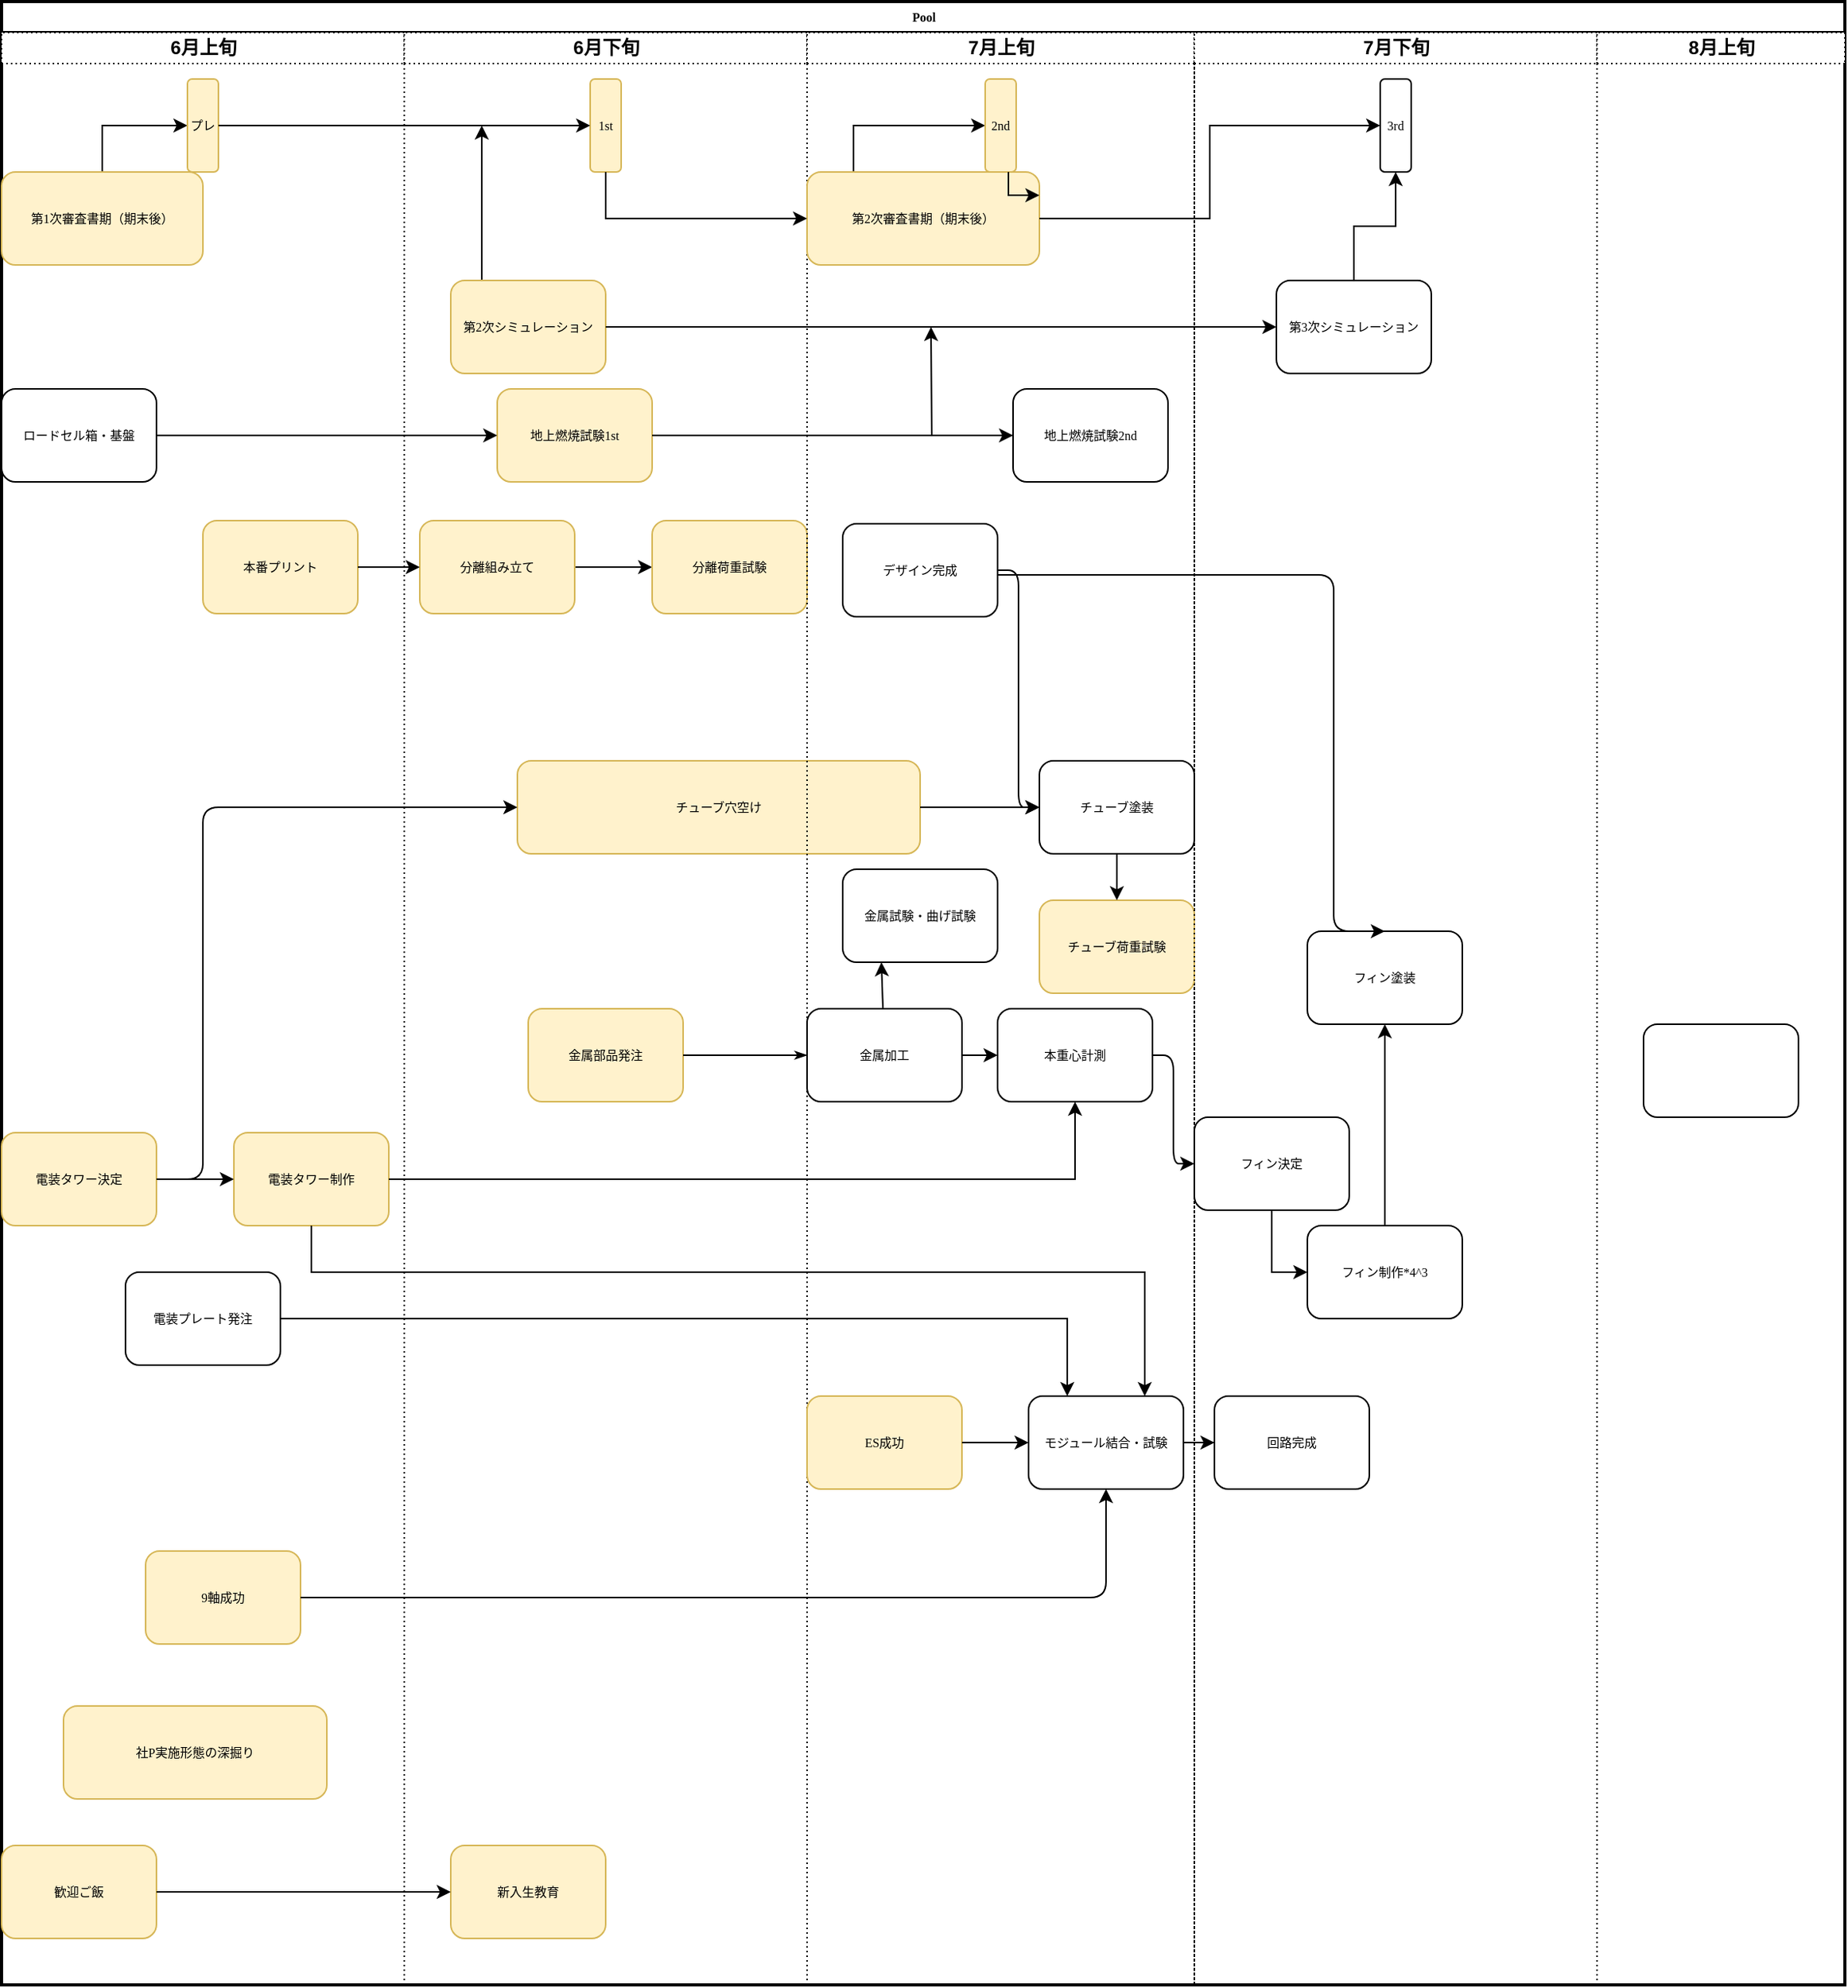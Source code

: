<mxfile pages="4">
    <diagram name="制作フローのコピーのコピー" id="pfW3lf72uPNdmaA9rwUU">
        <mxGraphModel dx="1763" dy="618" grid="1" gridSize="10" guides="1" tooltips="1" connect="1" arrows="1" fold="1" page="1" pageScale="1" pageWidth="827" pageHeight="1169" math="0" shadow="0">
            <root>
                <mxCell id="v7Wbf7wJUb8fNGh6gjVY-0"/>
                <mxCell id="v7Wbf7wJUb8fNGh6gjVY-1" parent="v7Wbf7wJUb8fNGh6gjVY-0"/>
                <mxCell id="v7Wbf7wJUb8fNGh6gjVY-2" value="Pool" style="swimlane;html=1;childLayout=stackLayout;startSize=20;rounded=0;shadow=0;labelBackgroundColor=none;strokeWidth=2;fontFamily=Verdana;fontSize=8;align=center;" parent="v7Wbf7wJUb8fNGh6gjVY-1" vertex="1">
                    <mxGeometry x="-173" y="120" width="1190" height="1280" as="geometry"/>
                </mxCell>
                <mxCell id="v7Wbf7wJUb8fNGh6gjVY-16" value="6月上旬" style="swimlane;html=1;startSize=20;dashed=1;dashPattern=1 2;" parent="v7Wbf7wJUb8fNGh6gjVY-2" vertex="1">
                    <mxGeometry y="20" width="260" height="1260" as="geometry"/>
                </mxCell>
                <mxCell id="v7Wbf7wJUb8fNGh6gjVY-17" style="edgeStyle=orthogonalEdgeStyle;rounded=0;orthogonalLoop=1;jettySize=auto;html=1;entryX=0;entryY=0.5;entryDx=0;entryDy=0;" parent="v7Wbf7wJUb8fNGh6gjVY-16" source="v7Wbf7wJUb8fNGh6gjVY-18" target="v7Wbf7wJUb8fNGh6gjVY-19" edge="1">
                    <mxGeometry relative="1" as="geometry"/>
                </mxCell>
                <mxCell id="v7Wbf7wJUb8fNGh6gjVY-18" value="第1次審査書期（期末後）" style="rounded=1;whiteSpace=wrap;html=1;shadow=0;labelBackgroundColor=none;strokeWidth=1;fontFamily=Verdana;fontSize=8;align=center;fillColor=#fff2cc;strokeColor=#d6b656;" parent="v7Wbf7wJUb8fNGh6gjVY-16" vertex="1">
                    <mxGeometry y="90" width="130" height="60" as="geometry"/>
                </mxCell>
                <mxCell id="v7Wbf7wJUb8fNGh6gjVY-19" value="プレ" style="rounded=1;whiteSpace=wrap;html=1;shadow=0;labelBackgroundColor=none;strokeWidth=1;fontFamily=Verdana;fontSize=8;align=center;fillColor=#fff2cc;strokeColor=#d6b656;" parent="v7Wbf7wJUb8fNGh6gjVY-16" vertex="1">
                    <mxGeometry x="120" y="30" width="20" height="60" as="geometry"/>
                </mxCell>
                <mxCell id="v7Wbf7wJUb8fNGh6gjVY-24" value="電装タワー制作" style="rounded=1;whiteSpace=wrap;html=1;shadow=0;labelBackgroundColor=none;strokeWidth=1;fontFamily=Verdana;fontSize=8;align=center;fillColor=#fff2cc;strokeColor=#d6b656;" parent="v7Wbf7wJUb8fNGh6gjVY-16" vertex="1">
                    <mxGeometry x="150" y="710" width="100" height="60" as="geometry"/>
                </mxCell>
                <mxCell id="v7Wbf7wJUb8fNGh6gjVY-27" value="歓迎ご飯" style="rounded=1;whiteSpace=wrap;html=1;shadow=0;labelBackgroundColor=none;strokeWidth=1;fontFamily=Verdana;fontSize=8;align=center;fillColor=#fff2cc;strokeColor=#d6b656;" parent="v7Wbf7wJUb8fNGh6gjVY-16" vertex="1">
                    <mxGeometry y="1170" width="100" height="60" as="geometry"/>
                </mxCell>
                <mxCell id="v7Wbf7wJUb8fNGh6gjVY-29" value="9軸成功" style="rounded=1;whiteSpace=wrap;html=1;shadow=0;labelBackgroundColor=none;strokeWidth=1;fontFamily=Verdana;fontSize=8;align=center;fillColor=#fff2cc;strokeColor=#d6b656;" parent="v7Wbf7wJUb8fNGh6gjVY-16" vertex="1">
                    <mxGeometry x="93" y="980" width="100" height="60" as="geometry"/>
                </mxCell>
                <mxCell id="v7Wbf7wJUb8fNGh6gjVY-30" value="ロードセル箱・基盤" style="rounded=1;whiteSpace=wrap;html=1;shadow=0;labelBackgroundColor=none;strokeWidth=1;fontFamily=Verdana;fontSize=8;align=center;" parent="v7Wbf7wJUb8fNGh6gjVY-16" vertex="1">
                    <mxGeometry y="230" width="100" height="60" as="geometry"/>
                </mxCell>
                <mxCell id="v7Wbf7wJUb8fNGh6gjVY-32" value="本番プリント" style="rounded=1;whiteSpace=wrap;html=1;shadow=0;labelBackgroundColor=none;strokeWidth=1;fontFamily=Verdana;fontSize=8;align=center;fillColor=#fff2cc;strokeColor=#d6b656;" parent="v7Wbf7wJUb8fNGh6gjVY-16" vertex="1">
                    <mxGeometry x="130" y="315" width="100" height="60" as="geometry"/>
                </mxCell>
                <mxCell id="v7Wbf7wJUb8fNGh6gjVY-14" value="電装タワー決定" style="rounded=1;whiteSpace=wrap;html=1;shadow=0;labelBackgroundColor=none;strokeWidth=1;fontFamily=Verdana;fontSize=8;align=center;fillColor=#fff2cc;strokeColor=#d6b656;" parent="v7Wbf7wJUb8fNGh6gjVY-16" vertex="1">
                    <mxGeometry y="710" width="100" height="60" as="geometry"/>
                </mxCell>
                <mxCell id="v7Wbf7wJUb8fNGh6gjVY-80" style="edgeStyle=none;html=1;entryX=0;entryY=0.5;entryDx=0;entryDy=0;" parent="v7Wbf7wJUb8fNGh6gjVY-16" source="v7Wbf7wJUb8fNGh6gjVY-14" target="v7Wbf7wJUb8fNGh6gjVY-24" edge="1">
                    <mxGeometry relative="1" as="geometry"/>
                </mxCell>
                <mxCell id="v7Wbf7wJUb8fNGh6gjVY-10" value="社P実施形態の深掘り" style="rounded=1;whiteSpace=wrap;html=1;shadow=0;labelBackgroundColor=none;strokeWidth=1;fontFamily=Verdana;fontSize=8;align=center;fillColor=#fff2cc;strokeColor=#d6b656;" parent="v7Wbf7wJUb8fNGh6gjVY-16" vertex="1">
                    <mxGeometry x="40" y="1080" width="170" height="60" as="geometry"/>
                </mxCell>
                <mxCell id="v7Wbf7wJUb8fNGh6gjVY-34" value="電装プレート発注" style="rounded=1;whiteSpace=wrap;html=1;shadow=0;labelBackgroundColor=none;strokeWidth=1;fontFamily=Verdana;fontSize=8;align=center;" parent="v7Wbf7wJUb8fNGh6gjVY-16" vertex="1">
                    <mxGeometry x="80" y="800" width="100" height="60" as="geometry"/>
                </mxCell>
                <mxCell id="v7Wbf7wJUb8fNGh6gjVY-40" value="6月下旬" style="swimlane;html=1;startSize=20;dashed=1;dashPattern=1 2;" parent="v7Wbf7wJUb8fNGh6gjVY-2" vertex="1">
                    <mxGeometry x="260" y="20" width="260" height="1260" as="geometry"/>
                </mxCell>
                <mxCell id="v7Wbf7wJUb8fNGh6gjVY-41" value="新入生教育" style="rounded=1;whiteSpace=wrap;html=1;shadow=0;labelBackgroundColor=none;strokeWidth=1;fontFamily=Verdana;fontSize=8;align=center;fillColor=#fff2cc;strokeColor=#d6b656;" parent="v7Wbf7wJUb8fNGh6gjVY-40" vertex="1">
                    <mxGeometry x="30" y="1170" width="100" height="60" as="geometry"/>
                </mxCell>
                <mxCell id="v7Wbf7wJUb8fNGh6gjVY-42" value="1st" style="rounded=1;whiteSpace=wrap;html=1;shadow=0;labelBackgroundColor=none;strokeWidth=1;fontFamily=Verdana;fontSize=8;align=center;fillColor=#fff2cc;strokeColor=#d6b656;" parent="v7Wbf7wJUb8fNGh6gjVY-40" vertex="1">
                    <mxGeometry x="120" y="30" width="20" height="60" as="geometry"/>
                </mxCell>
                <mxCell id="v7Wbf7wJUb8fNGh6gjVY-43" style="edgeStyle=orthogonalEdgeStyle;rounded=0;orthogonalLoop=1;jettySize=auto;html=1;" parent="v7Wbf7wJUb8fNGh6gjVY-40" source="v7Wbf7wJUb8fNGh6gjVY-44" edge="1">
                    <mxGeometry relative="1" as="geometry">
                        <mxPoint x="50" y="60" as="targetPoint"/>
                        <Array as="points">
                            <mxPoint x="50" y="90"/>
                            <mxPoint x="50" y="90"/>
                        </Array>
                    </mxGeometry>
                </mxCell>
                <mxCell id="v7Wbf7wJUb8fNGh6gjVY-44" value="第2次シミュレーション" style="rounded=1;whiteSpace=wrap;html=1;shadow=0;labelBackgroundColor=none;strokeWidth=1;fontFamily=Verdana;fontSize=8;align=center;fillColor=#fff2cc;strokeColor=#d6b656;" parent="v7Wbf7wJUb8fNGh6gjVY-40" vertex="1">
                    <mxGeometry x="30" y="160" width="100" height="60" as="geometry"/>
                </mxCell>
                <mxCell id="v7Wbf7wJUb8fNGh6gjVY-47" value="地上燃焼試験1st" style="rounded=1;whiteSpace=wrap;html=1;shadow=0;labelBackgroundColor=none;strokeWidth=1;fontFamily=Verdana;fontSize=8;align=center;fillColor=#fff2cc;strokeColor=#d6b656;" parent="v7Wbf7wJUb8fNGh6gjVY-40" vertex="1">
                    <mxGeometry x="60" y="230" width="100" height="60" as="geometry"/>
                </mxCell>
                <mxCell id="mWcIP-Nt6csReat0SXpE-1" style="edgeStyle=none;html=1;entryX=0;entryY=0.5;entryDx=0;entryDy=0;" parent="v7Wbf7wJUb8fNGh6gjVY-40" source="v7Wbf7wJUb8fNGh6gjVY-31" target="mWcIP-Nt6csReat0SXpE-0" edge="1">
                    <mxGeometry relative="1" as="geometry"/>
                </mxCell>
                <mxCell id="v7Wbf7wJUb8fNGh6gjVY-31" value="分離組み立て" style="rounded=1;whiteSpace=wrap;html=1;shadow=0;labelBackgroundColor=none;strokeWidth=1;fontFamily=Verdana;fontSize=8;align=center;fillColor=#fff2cc;strokeColor=#d6b656;" parent="v7Wbf7wJUb8fNGh6gjVY-40" vertex="1">
                    <mxGeometry x="10" y="315" width="100" height="60" as="geometry"/>
                </mxCell>
                <mxCell id="mWcIP-Nt6csReat0SXpE-0" value="分離荷重試験" style="rounded=1;whiteSpace=wrap;html=1;shadow=0;labelBackgroundColor=none;strokeWidth=1;fontFamily=Verdana;fontSize=8;align=center;fillColor=#fff2cc;strokeColor=#d6b656;" parent="v7Wbf7wJUb8fNGh6gjVY-40" vertex="1">
                    <mxGeometry x="160" y="315" width="100" height="60" as="geometry"/>
                </mxCell>
                <mxCell id="v7Wbf7wJUb8fNGh6gjVY-39" value="チューブ穴空け" style="rounded=1;whiteSpace=wrap;html=1;shadow=0;labelBackgroundColor=none;strokeWidth=1;fontFamily=Verdana;fontSize=8;align=center;fillColor=#fff2cc;strokeColor=#d6b656;" parent="v7Wbf7wJUb8fNGh6gjVY-40" vertex="1">
                    <mxGeometry x="73" y="470" width="260" height="60" as="geometry"/>
                </mxCell>
                <mxCell id="v7Wbf7wJUb8fNGh6gjVY-12" value="金属部品発注" style="rounded=1;whiteSpace=wrap;html=1;shadow=0;labelBackgroundColor=none;strokeWidth=1;fontFamily=Verdana;fontSize=8;align=center;fillColor=#fff2cc;strokeColor=#d6b656;" parent="v7Wbf7wJUb8fNGh6gjVY-40" vertex="1">
                    <mxGeometry x="80" y="630" width="100" height="60" as="geometry"/>
                </mxCell>
                <mxCell id="v7Wbf7wJUb8fNGh6gjVY-48" value="7月上旬" style="swimlane;html=1;startSize=20;dashed=1;dashPattern=1 2;" parent="v7Wbf7wJUb8fNGh6gjVY-2" vertex="1">
                    <mxGeometry x="520" y="20" width="250" height="1260" as="geometry"/>
                </mxCell>
                <mxCell id="v7Wbf7wJUb8fNGh6gjVY-49" style="edgeStyle=orthogonalEdgeStyle;rounded=0;orthogonalLoop=1;jettySize=auto;html=1;entryX=0;entryY=0.5;entryDx=0;entryDy=0;" parent="v7Wbf7wJUb8fNGh6gjVY-48" source="v7Wbf7wJUb8fNGh6gjVY-50" target="v7Wbf7wJUb8fNGh6gjVY-53" edge="1">
                    <mxGeometry relative="1" as="geometry">
                        <Array as="points">
                            <mxPoint x="30" y="98"/>
                        </Array>
                    </mxGeometry>
                </mxCell>
                <mxCell id="v7Wbf7wJUb8fNGh6gjVY-50" value="第2&lt;span style=&quot;background-color: transparent; color: light-dark(rgb(0, 0, 0), rgb(255, 255, 255));&quot;&gt;次審査書&lt;/span&gt;期&lt;span style=&quot;background-color: transparent; color: light-dark(rgb(0, 0, 0), rgb(255, 255, 255));&quot;&gt;（期末後）&lt;/span&gt;" style="rounded=1;whiteSpace=wrap;html=1;shadow=0;labelBackgroundColor=none;strokeWidth=1;fontFamily=Verdana;fontSize=8;align=center;fillColor=#fff2cc;strokeColor=#d6b656;" parent="v7Wbf7wJUb8fNGh6gjVY-48" vertex="1">
                    <mxGeometry y="90" width="150" height="60" as="geometry"/>
                </mxCell>
                <mxCell id="v7Wbf7wJUb8fNGh6gjVY-51" style="edgeStyle=orthogonalEdgeStyle;rounded=0;orthogonalLoop=1;jettySize=auto;html=1;" parent="v7Wbf7wJUb8fNGh6gjVY-48" source="v7Wbf7wJUb8fNGh6gjVY-52" edge="1">
                    <mxGeometry relative="1" as="geometry">
                        <mxPoint x="80.0" y="190" as="targetPoint"/>
                    </mxGeometry>
                </mxCell>
                <mxCell id="v7Wbf7wJUb8fNGh6gjVY-52" value="地上燃焼試験2nd" style="rounded=1;whiteSpace=wrap;html=1;shadow=0;labelBackgroundColor=none;strokeWidth=1;fontFamily=Verdana;fontSize=8;align=center;" parent="v7Wbf7wJUb8fNGh6gjVY-48" vertex="1">
                    <mxGeometry x="133" y="230" width="100" height="60" as="geometry"/>
                </mxCell>
                <mxCell id="v7Wbf7wJUb8fNGh6gjVY-53" value="2nd" style="rounded=1;whiteSpace=wrap;html=1;shadow=0;labelBackgroundColor=none;strokeWidth=1;fontFamily=Verdana;fontSize=8;align=center;fillColor=#fff2cc;strokeColor=#d6b656;" parent="v7Wbf7wJUb8fNGh6gjVY-48" vertex="1">
                    <mxGeometry x="115" y="30" width="20" height="60" as="geometry"/>
                </mxCell>
                <mxCell id="v7Wbf7wJUb8fNGh6gjVY-54" style="edgeStyle=orthogonalEdgeStyle;rounded=0;orthogonalLoop=1;jettySize=auto;html=1;entryX=1;entryY=0.25;entryDx=0;entryDy=0;" parent="v7Wbf7wJUb8fNGh6gjVY-48" source="v7Wbf7wJUb8fNGh6gjVY-53" target="v7Wbf7wJUb8fNGh6gjVY-50" edge="1">
                    <mxGeometry relative="1" as="geometry">
                        <Array as="points">
                            <mxPoint x="130" y="60"/>
                            <mxPoint x="130" y="105"/>
                        </Array>
                    </mxGeometry>
                </mxCell>
                <mxCell id="mWcIP-Nt6csReat0SXpE-2" value="チューブ荷重試験" style="rounded=1;whiteSpace=wrap;html=1;shadow=0;labelBackgroundColor=none;strokeWidth=1;fontFamily=Verdana;fontSize=8;align=center;fillColor=#fff2cc;strokeColor=#d6b656;" parent="v7Wbf7wJUb8fNGh6gjVY-48" vertex="1">
                    <mxGeometry x="150" y="560" width="100" height="60" as="geometry"/>
                </mxCell>
                <mxCell id="v7Wbf7wJUb8fNGh6gjVY-15" value="本重心計測" style="rounded=1;whiteSpace=wrap;html=1;shadow=0;labelBackgroundColor=none;strokeWidth=1;fontFamily=Verdana;fontSize=8;align=center;" parent="v7Wbf7wJUb8fNGh6gjVY-48" vertex="1">
                    <mxGeometry x="123" y="630" width="100" height="60" as="geometry"/>
                </mxCell>
                <mxCell id="v7Wbf7wJUb8fNGh6gjVY-21" value="チューブ塗装" style="rounded=1;whiteSpace=wrap;html=1;shadow=0;labelBackgroundColor=none;strokeWidth=1;fontFamily=Verdana;fontSize=8;align=center;" parent="v7Wbf7wJUb8fNGh6gjVY-48" vertex="1">
                    <mxGeometry x="150" y="470" width="100" height="60" as="geometry"/>
                </mxCell>
                <mxCell id="mWcIP-Nt6csReat0SXpE-3" style="edgeStyle=none;html=1;" parent="v7Wbf7wJUb8fNGh6gjVY-48" source="v7Wbf7wJUb8fNGh6gjVY-21" target="mWcIP-Nt6csReat0SXpE-2" edge="1">
                    <mxGeometry relative="1" as="geometry"/>
                </mxCell>
                <mxCell id="v7Wbf7wJUb8fNGh6gjVY-13" value="デザイン完成" style="rounded=1;whiteSpace=wrap;html=1;shadow=0;labelBackgroundColor=none;strokeWidth=1;fontFamily=Verdana;fontSize=8;align=center;" parent="v7Wbf7wJUb8fNGh6gjVY-48" vertex="1">
                    <mxGeometry x="23" y="317" width="100" height="60" as="geometry"/>
                </mxCell>
                <mxCell id="-z-bNrv3wPKpCMAyicmM-3" style="edgeStyle=orthogonalEdgeStyle;html=1;entryX=0;entryY=0.5;entryDx=0;entryDy=0;" parent="v7Wbf7wJUb8fNGh6gjVY-48" source="v7Wbf7wJUb8fNGh6gjVY-13" target="v7Wbf7wJUb8fNGh6gjVY-21" edge="1">
                    <mxGeometry relative="1" as="geometry"/>
                </mxCell>
                <mxCell id="v7Wbf7wJUb8fNGh6gjVY-23" value="モジュール結合・試験" style="rounded=1;whiteSpace=wrap;html=1;shadow=0;labelBackgroundColor=none;strokeWidth=1;fontFamily=Verdana;fontSize=8;align=center;" parent="v7Wbf7wJUb8fNGh6gjVY-48" vertex="1">
                    <mxGeometry x="143" y="880" width="100" height="60" as="geometry"/>
                </mxCell>
                <mxCell id="v7Wbf7wJUb8fNGh6gjVY-36" value="ES成功" style="rounded=1;whiteSpace=wrap;html=1;shadow=0;labelBackgroundColor=none;strokeWidth=1;fontFamily=Verdana;fontSize=8;align=center;fillColor=#fff2cc;strokeColor=#d6b656;" parent="v7Wbf7wJUb8fNGh6gjVY-48" vertex="1">
                    <mxGeometry y="880" width="100" height="60" as="geometry"/>
                </mxCell>
                <mxCell id="v7Wbf7wJUb8fNGh6gjVY-37" style="edgeStyle=orthogonalEdgeStyle;rounded=0;orthogonalLoop=1;jettySize=auto;html=1;entryX=0;entryY=0.5;entryDx=0;entryDy=0;" parent="v7Wbf7wJUb8fNGh6gjVY-48" source="v7Wbf7wJUb8fNGh6gjVY-36" target="v7Wbf7wJUb8fNGh6gjVY-23" edge="1">
                    <mxGeometry relative="1" as="geometry"/>
                </mxCell>
                <mxCell id="8__-xJ1VK_UJQFw3Zxn6-2" style="edgeStyle=none;html=1;entryX=0.25;entryY=1;entryDx=0;entryDy=0;" edge="1" parent="v7Wbf7wJUb8fNGh6gjVY-48" source="v7Wbf7wJUb8fNGh6gjVY-22" target="8__-xJ1VK_UJQFw3Zxn6-0">
                    <mxGeometry relative="1" as="geometry"/>
                </mxCell>
                <mxCell id="v7Wbf7wJUb8fNGh6gjVY-22" value="金属加工" style="rounded=1;whiteSpace=wrap;html=1;shadow=0;labelBackgroundColor=none;strokeWidth=1;fontFamily=Verdana;fontSize=8;align=center;" parent="v7Wbf7wJUb8fNGh6gjVY-48" vertex="1">
                    <mxGeometry y="630" width="100" height="60" as="geometry"/>
                </mxCell>
                <mxCell id="1I42DUbAPKEsejyjN5LN-0" style="edgeStyle=orthogonalEdgeStyle;rounded=0;orthogonalLoop=1;jettySize=auto;html=1;entryX=0;entryY=0.5;entryDx=0;entryDy=0;" parent="v7Wbf7wJUb8fNGh6gjVY-48" source="v7Wbf7wJUb8fNGh6gjVY-22" target="v7Wbf7wJUb8fNGh6gjVY-15" edge="1">
                    <mxGeometry relative="1" as="geometry"/>
                </mxCell>
                <mxCell id="8__-xJ1VK_UJQFw3Zxn6-0" value="金属試験・曲げ試験" style="rounded=1;whiteSpace=wrap;html=1;shadow=0;labelBackgroundColor=none;strokeWidth=1;fontFamily=Verdana;fontSize=8;align=center;" vertex="1" parent="v7Wbf7wJUb8fNGh6gjVY-48">
                    <mxGeometry x="23" y="540" width="100" height="60" as="geometry"/>
                </mxCell>
                <mxCell id="v7Wbf7wJUb8fNGh6gjVY-56" value="7月下旬" style="swimlane;html=1;startSize=20;dashed=1;dashPattern=1 2;" parent="v7Wbf7wJUb8fNGh6gjVY-2" vertex="1">
                    <mxGeometry x="770" y="20" width="260" height="1260" as="geometry"/>
                </mxCell>
                <mxCell id="v7Wbf7wJUb8fNGh6gjVY-57" value="3rd" style="rounded=1;whiteSpace=wrap;html=1;shadow=0;labelBackgroundColor=none;strokeWidth=1;fontFamily=Verdana;fontSize=8;align=center;" parent="v7Wbf7wJUb8fNGh6gjVY-56" vertex="1">
                    <mxGeometry x="120" y="30" width="20" height="60" as="geometry"/>
                </mxCell>
                <mxCell id="v7Wbf7wJUb8fNGh6gjVY-58" style="edgeStyle=orthogonalEdgeStyle;rounded=0;orthogonalLoop=1;jettySize=auto;html=1;" parent="v7Wbf7wJUb8fNGh6gjVY-56" source="v7Wbf7wJUb8fNGh6gjVY-59" target="v7Wbf7wJUb8fNGh6gjVY-57" edge="1">
                    <mxGeometry relative="1" as="geometry"/>
                </mxCell>
                <mxCell id="v7Wbf7wJUb8fNGh6gjVY-59" value="第3&lt;span style=&quot;background-color: transparent; color: light-dark(rgb(0, 0, 0), rgb(255, 255, 255));&quot;&gt;次シミュレーション&lt;/span&gt;" style="rounded=1;whiteSpace=wrap;html=1;shadow=0;labelBackgroundColor=none;strokeWidth=1;fontFamily=Verdana;fontSize=8;align=center;" parent="v7Wbf7wJUb8fNGh6gjVY-56" vertex="1">
                    <mxGeometry x="53" y="160" width="100" height="60" as="geometry"/>
                </mxCell>
                <mxCell id="v7Wbf7wJUb8fNGh6gjVY-60" value="フィン塗装" style="rounded=1;whiteSpace=wrap;html=1;shadow=0;labelBackgroundColor=none;strokeWidth=1;fontFamily=Verdana;fontSize=8;align=center;" parent="v7Wbf7wJUb8fNGh6gjVY-56" vertex="1">
                    <mxGeometry x="73" y="580" width="100" height="60" as="geometry"/>
                </mxCell>
                <mxCell id="v7Wbf7wJUb8fNGh6gjVY-46" value="回路完成" style="rounded=1;whiteSpace=wrap;html=1;shadow=0;labelBackgroundColor=none;strokeWidth=1;fontFamily=Verdana;fontSize=8;align=center;" parent="v7Wbf7wJUb8fNGh6gjVY-56" vertex="1">
                    <mxGeometry x="13" y="880" width="100" height="60" as="geometry"/>
                </mxCell>
                <mxCell id="v7Wbf7wJUb8fNGh6gjVY-55" value="フィン制作*4^3" style="rounded=1;whiteSpace=wrap;html=1;shadow=0;labelBackgroundColor=none;strokeWidth=1;fontFamily=Verdana;fontSize=8;align=center;" parent="v7Wbf7wJUb8fNGh6gjVY-56" vertex="1">
                    <mxGeometry x="73" y="770" width="100" height="60" as="geometry"/>
                </mxCell>
                <mxCell id="v7Wbf7wJUb8fNGh6gjVY-71" style="edgeStyle=orthogonalEdgeStyle;rounded=0;orthogonalLoop=1;jettySize=auto;html=1;" parent="v7Wbf7wJUb8fNGh6gjVY-56" source="v7Wbf7wJUb8fNGh6gjVY-55" target="v7Wbf7wJUb8fNGh6gjVY-60" edge="1">
                    <mxGeometry relative="1" as="geometry"/>
                </mxCell>
                <mxCell id="v7Wbf7wJUb8fNGh6gjVY-45" value="フィン決定" style="rounded=1;whiteSpace=wrap;html=1;shadow=0;labelBackgroundColor=none;strokeWidth=1;fontFamily=Verdana;fontSize=8;align=center;" parent="v7Wbf7wJUb8fNGh6gjVY-56" vertex="1">
                    <mxGeometry y="700" width="100" height="60" as="geometry"/>
                </mxCell>
                <mxCell id="v7Wbf7wJUb8fNGh6gjVY-70" style="edgeStyle=orthogonalEdgeStyle;rounded=0;orthogonalLoop=1;jettySize=auto;html=1;entryX=0;entryY=0.5;entryDx=0;entryDy=0;" parent="v7Wbf7wJUb8fNGh6gjVY-56" source="v7Wbf7wJUb8fNGh6gjVY-45" target="v7Wbf7wJUb8fNGh6gjVY-55" edge="1">
                    <mxGeometry relative="1" as="geometry"/>
                </mxCell>
                <mxCell id="v7Wbf7wJUb8fNGh6gjVY-61" value="8月上旬" style="swimlane;html=1;startSize=20;dashed=1;dashPattern=1 2;" parent="v7Wbf7wJUb8fNGh6gjVY-2" vertex="1">
                    <mxGeometry x="1030" y="20" width="160" height="1260" as="geometry"/>
                </mxCell>
                <mxCell id="v7Wbf7wJUb8fNGh6gjVY-62" value="" style="rounded=1;whiteSpace=wrap;html=1;shadow=0;labelBackgroundColor=none;strokeWidth=1;fontFamily=Verdana;fontSize=8;align=center;" parent="v7Wbf7wJUb8fNGh6gjVY-61" vertex="1">
                    <mxGeometry x="30" y="640" width="100" height="60" as="geometry"/>
                </mxCell>
                <mxCell id="v7Wbf7wJUb8fNGh6gjVY-63" style="edgeStyle=orthogonalEdgeStyle;rounded=0;orthogonalLoop=1;jettySize=auto;html=1;entryX=0;entryY=0.5;entryDx=0;entryDy=0;" parent="v7Wbf7wJUb8fNGh6gjVY-2" source="v7Wbf7wJUb8fNGh6gjVY-19" target="v7Wbf7wJUb8fNGh6gjVY-42" edge="1">
                    <mxGeometry relative="1" as="geometry"/>
                </mxCell>
                <mxCell id="v7Wbf7wJUb8fNGh6gjVY-64" style="edgeStyle=orthogonalEdgeStyle;rounded=0;orthogonalLoop=1;jettySize=auto;html=1;" parent="v7Wbf7wJUb8fNGh6gjVY-2" source="v7Wbf7wJUb8fNGh6gjVY-42" target="v7Wbf7wJUb8fNGh6gjVY-50" edge="1">
                    <mxGeometry relative="1" as="geometry">
                        <Array as="points">
                            <mxPoint x="610" y="140"/>
                        </Array>
                    </mxGeometry>
                </mxCell>
                <mxCell id="v7Wbf7wJUb8fNGh6gjVY-65" style="edgeStyle=orthogonalEdgeStyle;rounded=0;orthogonalLoop=1;jettySize=auto;html=1;entryX=0;entryY=0.5;entryDx=0;entryDy=0;flowAnimation=0;" parent="v7Wbf7wJUb8fNGh6gjVY-2" edge="1">
                    <mxGeometry relative="1" as="geometry">
                        <Array as="points">
                            <mxPoint x="70" y="365"/>
                        </Array>
                        <mxPoint x="190" y="365" as="targetPoint"/>
                    </mxGeometry>
                </mxCell>
                <mxCell id="v7Wbf7wJUb8fNGh6gjVY-66" style="edgeStyle=orthogonalEdgeStyle;rounded=0;orthogonalLoop=1;jettySize=auto;html=1;" parent="v7Wbf7wJUb8fNGh6gjVY-2" source="v7Wbf7wJUb8fNGh6gjVY-44" target="v7Wbf7wJUb8fNGh6gjVY-59" edge="1">
                    <mxGeometry relative="1" as="geometry"/>
                </mxCell>
                <mxCell id="v7Wbf7wJUb8fNGh6gjVY-67" style="edgeStyle=orthogonalEdgeStyle;rounded=0;orthogonalLoop=1;jettySize=auto;html=1;entryX=0;entryY=0.5;entryDx=0;entryDy=0;" parent="v7Wbf7wJUb8fNGh6gjVY-2" source="v7Wbf7wJUb8fNGh6gjVY-27" target="v7Wbf7wJUb8fNGh6gjVY-41" edge="1">
                    <mxGeometry relative="1" as="geometry"/>
                </mxCell>
                <mxCell id="v7Wbf7wJUb8fNGh6gjVY-76" style="edgeStyle=orthogonalEdgeStyle;rounded=0;orthogonalLoop=1;jettySize=auto;html=1;entryX=0;entryY=0.5;entryDx=0;entryDy=0;" parent="v7Wbf7wJUb8fNGh6gjVY-2" source="v7Wbf7wJUb8fNGh6gjVY-50" target="v7Wbf7wJUb8fNGh6gjVY-57" edge="1">
                    <mxGeometry relative="1" as="geometry"/>
                </mxCell>
                <mxCell id="v7Wbf7wJUb8fNGh6gjVY-78" value="" style="edgeStyle=none;html=1;" parent="v7Wbf7wJUb8fNGh6gjVY-2" source="v7Wbf7wJUb8fNGh6gjVY-30" target="v7Wbf7wJUb8fNGh6gjVY-47" edge="1">
                    <mxGeometry relative="1" as="geometry"/>
                </mxCell>
                <mxCell id="v7Wbf7wJUb8fNGh6gjVY-79" style="edgeStyle=none;html=1;entryX=0;entryY=0.5;entryDx=0;entryDy=0;" parent="v7Wbf7wJUb8fNGh6gjVY-2" source="v7Wbf7wJUb8fNGh6gjVY-47" target="v7Wbf7wJUb8fNGh6gjVY-52" edge="1">
                    <mxGeometry relative="1" as="geometry"/>
                </mxCell>
                <mxCell id="v7Wbf7wJUb8fNGh6gjVY-82" style="edgeStyle=orthogonalEdgeStyle;html=1;entryX=0.5;entryY=0;entryDx=0;entryDy=0;" parent="v7Wbf7wJUb8fNGh6gjVY-2" source="v7Wbf7wJUb8fNGh6gjVY-13" target="v7Wbf7wJUb8fNGh6gjVY-60" edge="1">
                    <mxGeometry relative="1" as="geometry">
                        <mxPoint x="770" y="660" as="targetPoint"/>
                        <Array as="points">
                            <mxPoint x="860" y="370"/>
                        </Array>
                    </mxGeometry>
                </mxCell>
                <mxCell id="v7Wbf7wJUb8fNGh6gjVY-38" style="edgeStyle=none;html=1;entryX=0;entryY=0.5;entryDx=0;entryDy=0;" parent="v7Wbf7wJUb8fNGh6gjVY-2" source="v7Wbf7wJUb8fNGh6gjVY-39" target="v7Wbf7wJUb8fNGh6gjVY-21" edge="1">
                    <mxGeometry relative="1" as="geometry"/>
                </mxCell>
                <mxCell id="v7Wbf7wJUb8fNGh6gjVY-33" style="edgeStyle=orthogonalEdgeStyle;rounded=0;orthogonalLoop=1;jettySize=auto;html=1;" parent="v7Wbf7wJUb8fNGh6gjVY-2" source="v7Wbf7wJUb8fNGh6gjVY-32" target="v7Wbf7wJUb8fNGh6gjVY-31" edge="1">
                    <mxGeometry relative="1" as="geometry"/>
                </mxCell>
                <mxCell id="v7Wbf7wJUb8fNGh6gjVY-35" style="edgeStyle=orthogonalEdgeStyle;rounded=0;orthogonalLoop=1;jettySize=auto;html=1;entryX=0.25;entryY=0;entryDx=0;entryDy=0;" parent="v7Wbf7wJUb8fNGh6gjVY-2" source="v7Wbf7wJUb8fNGh6gjVY-34" target="v7Wbf7wJUb8fNGh6gjVY-23" edge="1">
                    <mxGeometry relative="1" as="geometry"/>
                </mxCell>
                <mxCell id="1I42DUbAPKEsejyjN5LN-2" style="edgeStyle=orthogonalEdgeStyle;rounded=0;orthogonalLoop=1;jettySize=auto;html=1;entryX=0.5;entryY=1;entryDx=0;entryDy=0;" parent="v7Wbf7wJUb8fNGh6gjVY-2" source="v7Wbf7wJUb8fNGh6gjVY-24" target="v7Wbf7wJUb8fNGh6gjVY-15" edge="1">
                    <mxGeometry relative="1" as="geometry"/>
                </mxCell>
                <mxCell id="1I42DUbAPKEsejyjN5LN-3" style="edgeStyle=orthogonalEdgeStyle;rounded=0;orthogonalLoop=1;jettySize=auto;html=1;entryX=0.75;entryY=0;entryDx=0;entryDy=0;" parent="v7Wbf7wJUb8fNGh6gjVY-2" source="v7Wbf7wJUb8fNGh6gjVY-24" target="v7Wbf7wJUb8fNGh6gjVY-23" edge="1">
                    <mxGeometry relative="1" as="geometry">
                        <Array as="points">
                            <mxPoint x="200" y="820"/>
                            <mxPoint x="738" y="820"/>
                        </Array>
                    </mxGeometry>
                </mxCell>
                <mxCell id="v7Wbf7wJUb8fNGh6gjVY-77" style="edgeStyle=orthogonalEdgeStyle;rounded=1;html=1;labelBackgroundColor=none;startArrow=none;startFill=0;startSize=5;endArrow=classicThin;endFill=1;endSize=5;jettySize=auto;orthogonalLoop=1;strokeWidth=1;fontFamily=Verdana;fontSize=8" parent="v7Wbf7wJUb8fNGh6gjVY-2" source="v7Wbf7wJUb8fNGh6gjVY-12" target="v7Wbf7wJUb8fNGh6gjVY-22" edge="1">
                    <mxGeometry relative="1" as="geometry"/>
                </mxCell>
                <mxCell id="v7Wbf7wJUb8fNGh6gjVY-72" style="edgeStyle=orthogonalEdgeStyle;rounded=0;orthogonalLoop=1;jettySize=auto;html=1;entryX=0;entryY=0.5;entryDx=0;entryDy=0;" parent="v7Wbf7wJUb8fNGh6gjVY-2" source="v7Wbf7wJUb8fNGh6gjVY-23" target="v7Wbf7wJUb8fNGh6gjVY-46" edge="1">
                    <mxGeometry relative="1" as="geometry"/>
                </mxCell>
                <mxCell id="-z-bNrv3wPKpCMAyicmM-4" style="edgeStyle=orthogonalEdgeStyle;html=1;entryX=0;entryY=0.5;entryDx=0;entryDy=0;" parent="v7Wbf7wJUb8fNGh6gjVY-2" source="v7Wbf7wJUb8fNGh6gjVY-14" target="v7Wbf7wJUb8fNGh6gjVY-39" edge="1">
                    <mxGeometry relative="1" as="geometry">
                        <Array as="points">
                            <mxPoint x="130" y="760"/>
                            <mxPoint x="130" y="520"/>
                        </Array>
                    </mxGeometry>
                </mxCell>
                <mxCell id="1V7p5t2EZF-j-9ozE6Pp-1" style="edgeStyle=none;html=1;entryX=0.5;entryY=1;entryDx=0;entryDy=0;" parent="v7Wbf7wJUb8fNGh6gjVY-2" source="v7Wbf7wJUb8fNGh6gjVY-29" target="v7Wbf7wJUb8fNGh6gjVY-23" edge="1">
                    <mxGeometry relative="1" as="geometry">
                        <Array as="points">
                            <mxPoint x="713" y="1030"/>
                        </Array>
                    </mxGeometry>
                </mxCell>
                <mxCell id="-z-bNrv3wPKpCMAyicmM-1" style="edgeStyle=orthogonalEdgeStyle;html=1;entryX=0;entryY=0.5;entryDx=0;entryDy=0;" parent="v7Wbf7wJUb8fNGh6gjVY-2" source="v7Wbf7wJUb8fNGh6gjVY-15" target="v7Wbf7wJUb8fNGh6gjVY-45" edge="1">
                    <mxGeometry relative="1" as="geometry"/>
                </mxCell>
            </root>
        </mxGraphModel>
    </diagram>
    <diagram id="QZoIV7y4iu6GH5jPl6gE" name="制作フロー">
        <mxGraphModel dx="1417" dy="618" grid="1" gridSize="10" guides="1" tooltips="1" connect="1" arrows="1" fold="1" page="1" pageScale="1" pageWidth="827" pageHeight="1169" math="0" shadow="0">
            <root>
                <mxCell id="0"/>
                <mxCell id="1" parent="0"/>
                <mxCell id="Svl1HbeHAaXiKfEnw7dw-1" value="Pool" style="swimlane;html=1;childLayout=stackLayout;startSize=20;rounded=0;shadow=0;labelBackgroundColor=none;strokeWidth=2;fontFamily=Verdana;fontSize=8;align=center;" parent="1" vertex="1">
                    <mxGeometry x="-150" y="30" width="1170" height="1280" as="geometry"/>
                </mxCell>
                <mxCell id="Svl1HbeHAaXiKfEnw7dw-25" value="5月上旬" style="swimlane;html=1;startSize=20;dashed=1;strokeWidth=1;dashPattern=1 2;" parent="Svl1HbeHAaXiKfEnw7dw-1" vertex="1">
                    <mxGeometry y="20" width="170" height="1260" as="geometry"/>
                </mxCell>
                <mxCell id="Svl1HbeHAaXiKfEnw7dw-18" value="マイコン・確定部品発注" style="rounded=1;whiteSpace=wrap;html=1;shadow=0;labelBackgroundColor=none;strokeWidth=1;fontFamily=Verdana;fontSize=8;align=center;" parent="Svl1HbeHAaXiKfEnw7dw-25" vertex="1">
                    <mxGeometry y="1010" width="100" height="60" as="geometry"/>
                </mxCell>
                <mxCell id="Svl1HbeHAaXiKfEnw7dw-21" value="3軸決定" style="rounded=1;whiteSpace=wrap;html=1;shadow=0;labelBackgroundColor=none;strokeWidth=1;fontFamily=Verdana;fontSize=8;align=center;" parent="Svl1HbeHAaXiKfEnw7dw-25" vertex="1">
                    <mxGeometry y="890" width="100" height="60" as="geometry"/>
                </mxCell>
                <mxCell id="Svl1HbeHAaXiKfEnw7dw-15" value="分離基盤設計" style="rounded=1;whiteSpace=wrap;html=1;shadow=0;labelBackgroundColor=none;strokeWidth=1;fontFamily=Verdana;fontSize=8;align=center;" parent="Svl1HbeHAaXiKfEnw7dw-25" vertex="1">
                    <mxGeometry y="710" width="100" height="60" as="geometry"/>
                </mxCell>
                <mxCell id="Svl1HbeHAaXiKfEnw7dw-33" value="5月下旬" style="swimlane;html=1;startSize=20;dashed=1;dashPattern=1 2;" parent="Svl1HbeHAaXiKfEnw7dw-1" vertex="1">
                    <mxGeometry x="170" y="20" width="190" height="1260" as="geometry"/>
                </mxCell>
                <mxCell id="Svl1HbeHAaXiKfEnw7dw-41" value="新入生教育・回路量産" style="rounded=1;whiteSpace=wrap;html=1;shadow=0;labelBackgroundColor=none;strokeWidth=1;fontFamily=Verdana;fontSize=8;align=center;" parent="Svl1HbeHAaXiKfEnw7dw-33" vertex="1">
                    <mxGeometry x="90" y="1100" width="100" height="60" as="geometry"/>
                </mxCell>
                <mxCell id="Svl1HbeHAaXiKfEnw7dw-42" value="実施形態の深掘り" style="rounded=1;whiteSpace=wrap;html=1;shadow=0;labelBackgroundColor=none;strokeWidth=1;fontFamily=Verdana;fontSize=8;align=center;" parent="Svl1HbeHAaXiKfEnw7dw-33" vertex="1">
                    <mxGeometry x="30" y="1010" width="100" height="60" as="geometry"/>
                </mxCell>
                <mxCell id="Svl1HbeHAaXiKfEnw7dw-43" style="edgeStyle=orthogonalEdgeStyle;rounded=0;orthogonalLoop=1;jettySize=auto;html=1;entryX=0.5;entryY=0;entryDx=0;entryDy=0;" parent="Svl1HbeHAaXiKfEnw7dw-33" source="Svl1HbeHAaXiKfEnw7dw-42" target="Svl1HbeHAaXiKfEnw7dw-41" edge="1">
                    <mxGeometry relative="1" as="geometry">
                        <Array as="points">
                            <mxPoint x="80" y="1090"/>
                            <mxPoint x="140" y="1090"/>
                        </Array>
                    </mxGeometry>
                </mxCell>
                <mxCell id="Svl1HbeHAaXiKfEnw7dw-30" value="電装プレート発注" style="rounded=1;whiteSpace=wrap;html=1;shadow=0;labelBackgroundColor=none;strokeWidth=1;fontFamily=Verdana;fontSize=8;align=center;" parent="Svl1HbeHAaXiKfEnw7dw-33" vertex="1">
                    <mxGeometry x="90" y="710" width="100" height="60" as="geometry"/>
                </mxCell>
                <mxCell id="Svl1HbeHAaXiKfEnw7dw-27" value="本番プリント" style="rounded=1;whiteSpace=wrap;html=1;shadow=0;labelBackgroundColor=none;strokeWidth=1;fontFamily=Verdana;fontSize=8;align=center;" parent="Svl1HbeHAaXiKfEnw7dw-33" vertex="1">
                    <mxGeometry x="20" y="315" width="100" height="60" as="geometry"/>
                </mxCell>
                <mxCell id="Svl1HbeHAaXiKfEnw7dw-31" value="金属部品発注" style="rounded=1;whiteSpace=wrap;html=1;shadow=0;labelBackgroundColor=none;strokeWidth=1;fontFamily=Verdana;fontSize=8;align=center;" parent="Svl1HbeHAaXiKfEnw7dw-33" vertex="1">
                    <mxGeometry x="80" y="520" width="100" height="60" as="geometry"/>
                </mxCell>
                <mxCell id="Svl1HbeHAaXiKfEnw7dw-24" value="ES成功" style="rounded=1;whiteSpace=wrap;html=1;shadow=0;labelBackgroundColor=none;strokeWidth=1;fontFamily=Verdana;fontSize=8;align=center;" parent="Svl1HbeHAaXiKfEnw7dw-33" vertex="1">
                    <mxGeometry x="90" y="780" width="100" height="60" as="geometry"/>
                </mxCell>
                <mxCell id="Svl1HbeHAaXiKfEnw7dw-32" value="デザイン" style="rounded=1;whiteSpace=wrap;html=1;shadow=0;labelBackgroundColor=none;strokeWidth=1;fontFamily=Verdana;fontSize=8;align=center;" parent="Svl1HbeHAaXiKfEnw7dw-33" vertex="1">
                    <mxGeometry x="45" y="390" width="100" height="60" as="geometry"/>
                </mxCell>
                <mxCell id="Svl1HbeHAaXiKfEnw7dw-37" value="チューブ穴空け" style="rounded=1;whiteSpace=wrap;html=1;shadow=0;labelBackgroundColor=none;strokeWidth=1;fontFamily=Verdana;fontSize=8;align=center;" parent="Svl1HbeHAaXiKfEnw7dw-33" vertex="1">
                    <mxGeometry x="90" y="460" width="100" height="60" as="geometry"/>
                </mxCell>
                <mxCell id="Svl1HbeHAaXiKfEnw7dw-48" value="6月上旬" style="swimlane;html=1;startSize=20;dashed=1;dashPattern=1 2;" parent="Svl1HbeHAaXiKfEnw7dw-1" vertex="1">
                    <mxGeometry x="360" y="20" width="170" height="1260" as="geometry"/>
                </mxCell>
                <mxCell id="Svl1HbeHAaXiKfEnw7dw-49" value="機体仮組" style="rounded=1;whiteSpace=wrap;html=1;shadow=0;labelBackgroundColor=none;strokeWidth=1;fontFamily=Verdana;fontSize=8;align=center;" parent="Svl1HbeHAaXiKfEnw7dw-48" vertex="1">
                    <mxGeometry x="80" y="315" width="100" height="60" as="geometry"/>
                </mxCell>
                <mxCell id="Svl1HbeHAaXiKfEnw7dw-50" style="edgeStyle=orthogonalEdgeStyle;rounded=0;orthogonalLoop=1;jettySize=auto;html=1;entryX=0;entryY=0.5;entryDx=0;entryDy=0;" parent="Svl1HbeHAaXiKfEnw7dw-48" source="Svl1HbeHAaXiKfEnw7dw-51" target="Svl1HbeHAaXiKfEnw7dw-52" edge="1">
                    <mxGeometry relative="1" as="geometry"/>
                </mxCell>
                <mxCell id="Svl1HbeHAaXiKfEnw7dw-51" value="第1次審査書期（期末後）" style="rounded=1;whiteSpace=wrap;html=1;shadow=0;labelBackgroundColor=none;strokeWidth=1;fontFamily=Verdana;fontSize=8;align=center;" parent="Svl1HbeHAaXiKfEnw7dw-48" vertex="1">
                    <mxGeometry x="-60" y="90" width="130" height="60" as="geometry"/>
                </mxCell>
                <mxCell id="Svl1HbeHAaXiKfEnw7dw-52" value="プレ" style="rounded=1;whiteSpace=wrap;html=1;shadow=0;labelBackgroundColor=none;strokeWidth=1;fontFamily=Verdana;fontSize=8;align=center;" parent="Svl1HbeHAaXiKfEnw7dw-48" vertex="1">
                    <mxGeometry x="70" y="30" width="20" height="60" as="geometry"/>
                </mxCell>
                <mxCell id="Svl1HbeHAaXiKfEnw7dw-53" value="追加発注" style="rounded=1;whiteSpace=wrap;html=1;shadow=0;labelBackgroundColor=none;strokeWidth=1;fontFamily=Verdana;fontSize=8;align=center;" parent="Svl1HbeHAaXiKfEnw7dw-48" vertex="1">
                    <mxGeometry x="30" y="1010" width="100" height="60" as="geometry"/>
                </mxCell>
                <mxCell id="Svl1HbeHAaXiKfEnw7dw-54" value="チューブ塗装" style="rounded=1;whiteSpace=wrap;html=1;shadow=0;labelBackgroundColor=none;strokeWidth=1;fontFamily=Verdana;fontSize=8;align=center;" parent="Svl1HbeHAaXiKfEnw7dw-48" vertex="1">
                    <mxGeometry x="130" y="475" width="100" height="60" as="geometry"/>
                </mxCell>
                <mxCell id="Svl1HbeHAaXiKfEnw7dw-39" value="金属加工" style="rounded=1;whiteSpace=wrap;html=1;shadow=0;labelBackgroundColor=none;strokeWidth=1;fontFamily=Verdana;fontSize=8;align=center;" parent="Svl1HbeHAaXiKfEnw7dw-48" vertex="1">
                    <mxGeometry x="20" y="520" width="100" height="60" as="geometry"/>
                </mxCell>
                <mxCell id="Svl1HbeHAaXiKfEnw7dw-45" value="モジュール結合・試験" style="rounded=1;whiteSpace=wrap;html=1;shadow=0;labelBackgroundColor=none;strokeWidth=1;fontFamily=Verdana;fontSize=8;align=center;" parent="Svl1HbeHAaXiKfEnw7dw-48" vertex="1">
                    <mxGeometry x="35" y="780" width="100" height="60" as="geometry"/>
                </mxCell>
                <mxCell id="Svl1HbeHAaXiKfEnw7dw-36" value="電装タワー制作" style="rounded=1;whiteSpace=wrap;html=1;shadow=0;labelBackgroundColor=none;strokeWidth=1;fontFamily=Verdana;fontSize=8;align=center;" parent="Svl1HbeHAaXiKfEnw7dw-48" vertex="1">
                    <mxGeometry x="20" y="630" width="100" height="60" as="geometry"/>
                </mxCell>
                <mxCell id="Svl1HbeHAaXiKfEnw7dw-38" value="" style="edgeStyle=orthogonalEdgeStyle;rounded=0;orthogonalLoop=1;jettySize=auto;html=1;" parent="Svl1HbeHAaXiKfEnw7dw-48" source="Svl1HbeHAaXiKfEnw7dw-39" target="Svl1HbeHAaXiKfEnw7dw-36" edge="1">
                    <mxGeometry relative="1" as="geometry"/>
                </mxCell>
                <mxCell id="Svl1HbeHAaXiKfEnw7dw-47" style="edgeStyle=orthogonalEdgeStyle;rounded=0;orthogonalLoop=1;jettySize=auto;html=1;entryX=0.5;entryY=0;entryDx=0;entryDy=0;" parent="Svl1HbeHAaXiKfEnw7dw-48" source="Svl1HbeHAaXiKfEnw7dw-36" target="Svl1HbeHAaXiKfEnw7dw-45" edge="1">
                    <mxGeometry relative="1" as="geometry">
                        <mxPoint x="50" y="710" as="targetPoint"/>
                        <Array as="points">
                            <mxPoint x="85" y="660"/>
                        </Array>
                    </mxGeometry>
                </mxCell>
                <mxCell id="Svl1HbeHAaXiKfEnw7dw-40" value="歓迎ご飯" style="rounded=1;whiteSpace=wrap;html=1;shadow=0;labelBackgroundColor=none;strokeWidth=1;fontFamily=Verdana;fontSize=8;align=center;" parent="Svl1HbeHAaXiKfEnw7dw-48" vertex="1">
                    <mxGeometry y="1170" width="100" height="60" as="geometry"/>
                </mxCell>
                <mxCell id="2" style="edgeStyle=none;html=1;" parent="Svl1HbeHAaXiKfEnw7dw-48" source="Svl1HbeHAaXiKfEnw7dw-44" target="Svl1HbeHAaXiKfEnw7dw-45" edge="1">
                    <mxGeometry relative="1" as="geometry"/>
                </mxCell>
                <mxCell id="Svl1HbeHAaXiKfEnw7dw-44" value="3軸成功" style="rounded=1;whiteSpace=wrap;html=1;shadow=0;labelBackgroundColor=none;strokeWidth=1;fontFamily=Verdana;fontSize=8;align=center;" parent="Svl1HbeHAaXiKfEnw7dw-48" vertex="1">
                    <mxGeometry x="35" y="890" width="100" height="60" as="geometry"/>
                </mxCell>
                <mxCell id="Svl1HbeHAaXiKfEnw7dw-16" value="ロードセル箱・基盤" style="rounded=1;whiteSpace=wrap;html=1;shadow=0;labelBackgroundColor=none;strokeWidth=1;fontFamily=Verdana;fontSize=8;align=center;" parent="Svl1HbeHAaXiKfEnw7dw-48" vertex="1">
                    <mxGeometry y="230" width="100" height="60" as="geometry"/>
                </mxCell>
                <mxCell id="Svl1HbeHAaXiKfEnw7dw-34" value="分離組み立て" style="rounded=1;whiteSpace=wrap;html=1;shadow=0;labelBackgroundColor=none;strokeWidth=1;fontFamily=Verdana;fontSize=8;align=center;" parent="Svl1HbeHAaXiKfEnw7dw-48" vertex="1">
                    <mxGeometry x="-40" y="315" width="100" height="60" as="geometry"/>
                </mxCell>
                <mxCell id="UPXuh7KAjXibafU46sPU-4" style="edgeStyle=orthogonalEdgeStyle;rounded=0;orthogonalLoop=1;jettySize=auto;html=1;entryX=0;entryY=0.5;entryDx=0;entryDy=0;" parent="Svl1HbeHAaXiKfEnw7dw-48" source="Svl1HbeHAaXiKfEnw7dw-34" target="Svl1HbeHAaXiKfEnw7dw-49" edge="1">
                    <mxGeometry relative="1" as="geometry"/>
                </mxCell>
                <mxCell id="Svl1HbeHAaXiKfEnw7dw-55" value="6月下旬" style="swimlane;html=1;startSize=20;dashed=1;dashPattern=1 2;" parent="Svl1HbeHAaXiKfEnw7dw-1" vertex="1">
                    <mxGeometry x="530" y="20" width="160" height="1260" as="geometry"/>
                </mxCell>
                <mxCell id="Svl1HbeHAaXiKfEnw7dw-56" value="新入生教育" style="rounded=1;whiteSpace=wrap;html=1;shadow=0;labelBackgroundColor=none;strokeWidth=1;fontFamily=Verdana;fontSize=8;align=center;" parent="Svl1HbeHAaXiKfEnw7dw-55" vertex="1">
                    <mxGeometry x="30" y="1170" width="100" height="60" as="geometry"/>
                </mxCell>
                <mxCell id="Svl1HbeHAaXiKfEnw7dw-57" value="1st" style="rounded=1;whiteSpace=wrap;html=1;shadow=0;labelBackgroundColor=none;strokeWidth=1;fontFamily=Verdana;fontSize=8;align=center;" parent="Svl1HbeHAaXiKfEnw7dw-55" vertex="1">
                    <mxGeometry x="70" y="30" width="20" height="60" as="geometry"/>
                </mxCell>
                <mxCell id="Svl1HbeHAaXiKfEnw7dw-59" style="edgeStyle=orthogonalEdgeStyle;rounded=0;orthogonalLoop=1;jettySize=auto;html=1;entryX=0;entryY=0.5;entryDx=0;entryDy=0;" parent="Svl1HbeHAaXiKfEnw7dw-55" source="Svl1HbeHAaXiKfEnw7dw-60" target="Svl1HbeHAaXiKfEnw7dw-63" edge="1">
                    <mxGeometry relative="1" as="geometry">
                        <Array as="points">
                            <mxPoint x="10" y="460"/>
                        </Array>
                    </mxGeometry>
                </mxCell>
                <mxCell id="UPXuh7KAjXibafU46sPU-9" style="edgeStyle=orthogonalEdgeStyle;rounded=0;orthogonalLoop=1;jettySize=auto;html=1;entryX=0.5;entryY=1;entryDx=0;entryDy=0;" parent="Svl1HbeHAaXiKfEnw7dw-55" source="Svl1HbeHAaXiKfEnw7dw-60" target="Svl1HbeHAaXiKfEnw7dw-62" edge="1">
                    <mxGeometry relative="1" as="geometry"/>
                </mxCell>
                <mxCell id="Svl1HbeHAaXiKfEnw7dw-60" value="重心計測" style="rounded=1;whiteSpace=wrap;html=1;shadow=0;labelBackgroundColor=none;strokeWidth=1;fontFamily=Verdana;fontSize=8;align=center;" parent="Svl1HbeHAaXiKfEnw7dw-55" vertex="1">
                    <mxGeometry x="30" y="315" width="100" height="60" as="geometry"/>
                </mxCell>
                <mxCell id="Svl1HbeHAaXiKfEnw7dw-61" style="edgeStyle=orthogonalEdgeStyle;rounded=0;orthogonalLoop=1;jettySize=auto;html=1;" parent="Svl1HbeHAaXiKfEnw7dw-55" source="Svl1HbeHAaXiKfEnw7dw-62" edge="1">
                    <mxGeometry relative="1" as="geometry">
                        <mxPoint x="50" y="60" as="targetPoint"/>
                        <Array as="points">
                            <mxPoint x="50" y="90"/>
                            <mxPoint x="50" y="90"/>
                        </Array>
                    </mxGeometry>
                </mxCell>
                <mxCell id="Svl1HbeHAaXiKfEnw7dw-62" value="第2次シミュレーション" style="rounded=1;whiteSpace=wrap;html=1;shadow=0;labelBackgroundColor=none;strokeWidth=1;fontFamily=Verdana;fontSize=8;align=center;" parent="Svl1HbeHAaXiKfEnw7dw-55" vertex="1">
                    <mxGeometry x="30" y="160" width="100" height="60" as="geometry"/>
                </mxCell>
                <mxCell id="Svl1HbeHAaXiKfEnw7dw-63" value="フィン決定" style="rounded=1;whiteSpace=wrap;html=1;shadow=0;labelBackgroundColor=none;strokeWidth=1;fontFamily=Verdana;fontSize=8;align=center;" parent="Svl1HbeHAaXiKfEnw7dw-55" vertex="1">
                    <mxGeometry x="60" y="430" width="100" height="60" as="geometry"/>
                </mxCell>
                <mxCell id="Svl1HbeHAaXiKfEnw7dw-64" value="回路完成" style="rounded=1;whiteSpace=wrap;html=1;shadow=0;labelBackgroundColor=none;strokeWidth=1;fontFamily=Verdana;fontSize=8;align=center;" parent="Svl1HbeHAaXiKfEnw7dw-55" vertex="1">
                    <mxGeometry x="30" y="780" width="100" height="60" as="geometry"/>
                </mxCell>
                <mxCell id="4" value="地上燃焼試験1st" style="rounded=1;whiteSpace=wrap;html=1;shadow=0;labelBackgroundColor=none;strokeWidth=1;fontFamily=Verdana;fontSize=8;align=center;" parent="Svl1HbeHAaXiKfEnw7dw-55" vertex="1">
                    <mxGeometry x="60" y="230" width="100" height="60" as="geometry"/>
                </mxCell>
                <mxCell id="Svl1HbeHAaXiKfEnw7dw-65" value="7月上旬" style="swimlane;html=1;startSize=20;dashed=1;dashPattern=1 2;" parent="Svl1HbeHAaXiKfEnw7dw-1" vertex="1">
                    <mxGeometry x="690" y="20" width="160" height="1260" as="geometry"/>
                </mxCell>
                <mxCell id="Svl1HbeHAaXiKfEnw7dw-66" style="edgeStyle=orthogonalEdgeStyle;rounded=0;orthogonalLoop=1;jettySize=auto;html=1;entryX=0;entryY=0.5;entryDx=0;entryDy=0;" parent="Svl1HbeHAaXiKfEnw7dw-65" source="Svl1HbeHAaXiKfEnw7dw-67" target="Svl1HbeHAaXiKfEnw7dw-70" edge="1">
                    <mxGeometry relative="1" as="geometry">
                        <Array as="points">
                            <mxPoint x="30" y="98"/>
                        </Array>
                    </mxGeometry>
                </mxCell>
                <mxCell id="Svl1HbeHAaXiKfEnw7dw-67" value="第2&lt;span style=&quot;background-color: transparent; color: light-dark(rgb(0, 0, 0), rgb(255, 255, 255));&quot;&gt;次審査書&lt;/span&gt;期&lt;span style=&quot;background-color: transparent; color: light-dark(rgb(0, 0, 0), rgb(255, 255, 255));&quot;&gt;（期末後）&lt;/span&gt;" style="rounded=1;whiteSpace=wrap;html=1;shadow=0;labelBackgroundColor=none;strokeWidth=1;fontFamily=Verdana;fontSize=8;align=center;" parent="Svl1HbeHAaXiKfEnw7dw-65" vertex="1">
                    <mxGeometry x="-30" y="90" width="140" height="60" as="geometry"/>
                </mxCell>
                <mxCell id="Svl1HbeHAaXiKfEnw7dw-68" style="edgeStyle=orthogonalEdgeStyle;rounded=0;orthogonalLoop=1;jettySize=auto;html=1;" parent="Svl1HbeHAaXiKfEnw7dw-65" source="Svl1HbeHAaXiKfEnw7dw-69" edge="1">
                    <mxGeometry relative="1" as="geometry">
                        <mxPoint x="80.0" y="190" as="targetPoint"/>
                    </mxGeometry>
                </mxCell>
                <mxCell id="Svl1HbeHAaXiKfEnw7dw-69" value="地上燃焼試験2nd" style="rounded=1;whiteSpace=wrap;html=1;shadow=0;labelBackgroundColor=none;strokeWidth=1;fontFamily=Verdana;fontSize=8;align=center;" parent="Svl1HbeHAaXiKfEnw7dw-65" vertex="1">
                    <mxGeometry x="60" y="230" width="100" height="60" as="geometry"/>
                </mxCell>
                <mxCell id="Svl1HbeHAaXiKfEnw7dw-70" value="2nd" style="rounded=1;whiteSpace=wrap;html=1;shadow=0;labelBackgroundColor=none;strokeWidth=1;fontFamily=Verdana;fontSize=8;align=center;" parent="Svl1HbeHAaXiKfEnw7dw-65" vertex="1">
                    <mxGeometry x="70" y="30" width="20" height="60" as="geometry"/>
                </mxCell>
                <mxCell id="Svl1HbeHAaXiKfEnw7dw-71" style="edgeStyle=orthogonalEdgeStyle;rounded=0;orthogonalLoop=1;jettySize=auto;html=1;entryX=1;entryY=0.25;entryDx=0;entryDy=0;" parent="Svl1HbeHAaXiKfEnw7dw-65" source="Svl1HbeHAaXiKfEnw7dw-70" target="Svl1HbeHAaXiKfEnw7dw-67" edge="1">
                    <mxGeometry relative="1" as="geometry">
                        <Array as="points">
                            <mxPoint x="130" y="60"/>
                            <mxPoint x="130" y="105"/>
                        </Array>
                    </mxGeometry>
                </mxCell>
                <mxCell id="Svl1HbeHAaXiKfEnw7dw-72" value="フィン制作*4^3" style="rounded=1;whiteSpace=wrap;html=1;shadow=0;labelBackgroundColor=none;strokeWidth=1;fontFamily=Verdana;fontSize=8;align=center;" parent="Svl1HbeHAaXiKfEnw7dw-65" vertex="1">
                    <mxGeometry x="30" y="430" width="100" height="60" as="geometry"/>
                </mxCell>
                <mxCell id="Svl1HbeHAaXiKfEnw7dw-73" value="7月下旬" style="swimlane;html=1;startSize=20;dashed=1;dashPattern=1 2;" parent="Svl1HbeHAaXiKfEnw7dw-1" vertex="1">
                    <mxGeometry x="850" y="20" width="160" height="1260" as="geometry"/>
                </mxCell>
                <mxCell id="Svl1HbeHAaXiKfEnw7dw-74" value="3rd" style="rounded=1;whiteSpace=wrap;html=1;shadow=0;labelBackgroundColor=none;strokeWidth=1;fontFamily=Verdana;fontSize=8;align=center;" parent="Svl1HbeHAaXiKfEnw7dw-73" vertex="1">
                    <mxGeometry x="70" y="30" width="20" height="60" as="geometry"/>
                </mxCell>
                <mxCell id="Svl1HbeHAaXiKfEnw7dw-75" style="edgeStyle=orthogonalEdgeStyle;rounded=0;orthogonalLoop=1;jettySize=auto;html=1;" parent="Svl1HbeHAaXiKfEnw7dw-73" source="Svl1HbeHAaXiKfEnw7dw-76" target="Svl1HbeHAaXiKfEnw7dw-74" edge="1">
                    <mxGeometry relative="1" as="geometry"/>
                </mxCell>
                <mxCell id="Svl1HbeHAaXiKfEnw7dw-76" value="第3&lt;span style=&quot;background-color: transparent; color: light-dark(rgb(0, 0, 0), rgb(255, 255, 255));&quot;&gt;次シミュレーション&lt;/span&gt;" style="rounded=1;whiteSpace=wrap;html=1;shadow=0;labelBackgroundColor=none;strokeWidth=1;fontFamily=Verdana;fontSize=8;align=center;" parent="Svl1HbeHAaXiKfEnw7dw-73" vertex="1">
                    <mxGeometry x="30" y="160" width="100" height="60" as="geometry"/>
                </mxCell>
                <mxCell id="Svl1HbeHAaXiKfEnw7dw-77" value="フィン塗装" style="rounded=1;whiteSpace=wrap;html=1;shadow=0;labelBackgroundColor=none;strokeWidth=1;fontFamily=Verdana;fontSize=8;align=center;" parent="Svl1HbeHAaXiKfEnw7dw-73" vertex="1">
                    <mxGeometry x="30" y="430" width="100" height="60" as="geometry"/>
                </mxCell>
                <mxCell id="Svl1HbeHAaXiKfEnw7dw-78" value="8月上旬" style="swimlane;html=1;startSize=20;dashed=1;dashPattern=1 2;" parent="Svl1HbeHAaXiKfEnw7dw-1" vertex="1">
                    <mxGeometry x="1010" y="20" width="160" height="1260" as="geometry"/>
                </mxCell>
                <mxCell id="Svl1HbeHAaXiKfEnw7dw-79" value="" style="rounded=1;whiteSpace=wrap;html=1;shadow=0;labelBackgroundColor=none;strokeWidth=1;fontFamily=Verdana;fontSize=8;align=center;" parent="Svl1HbeHAaXiKfEnw7dw-78" vertex="1">
                    <mxGeometry x="30" y="640" width="100" height="60" as="geometry"/>
                </mxCell>
                <mxCell id="Svl1HbeHAaXiKfEnw7dw-85" style="edgeStyle=orthogonalEdgeStyle;rounded=0;orthogonalLoop=1;jettySize=auto;html=1;entryX=0;entryY=0.5;entryDx=0;entryDy=0;" parent="Svl1HbeHAaXiKfEnw7dw-1" source="Svl1HbeHAaXiKfEnw7dw-52" target="Svl1HbeHAaXiKfEnw7dw-57" edge="1">
                    <mxGeometry relative="1" as="geometry"/>
                </mxCell>
                <mxCell id="Svl1HbeHAaXiKfEnw7dw-86" style="edgeStyle=orthogonalEdgeStyle;rounded=0;orthogonalLoop=1;jettySize=auto;html=1;" parent="Svl1HbeHAaXiKfEnw7dw-1" source="Svl1HbeHAaXiKfEnw7dw-57" target="Svl1HbeHAaXiKfEnw7dw-67" edge="1">
                    <mxGeometry relative="1" as="geometry">
                        <Array as="points">
                            <mxPoint x="610" y="140"/>
                        </Array>
                    </mxGeometry>
                </mxCell>
                <mxCell id="Svl1HbeHAaXiKfEnw7dw-88" style="edgeStyle=orthogonalEdgeStyle;rounded=0;orthogonalLoop=1;jettySize=auto;html=1;entryX=0;entryY=0.5;entryDx=0;entryDy=0;flowAnimation=0;" parent="Svl1HbeHAaXiKfEnw7dw-1" edge="1">
                    <mxGeometry relative="1" as="geometry">
                        <Array as="points">
                            <mxPoint x="70" y="365"/>
                        </Array>
                        <mxPoint x="190" y="365" as="targetPoint"/>
                    </mxGeometry>
                </mxCell>
                <mxCell id="Svl1HbeHAaXiKfEnw7dw-93" style="edgeStyle=orthogonalEdgeStyle;rounded=0;orthogonalLoop=1;jettySize=auto;html=1;" parent="Svl1HbeHAaXiKfEnw7dw-1" source="Svl1HbeHAaXiKfEnw7dw-62" target="Svl1HbeHAaXiKfEnw7dw-76" edge="1">
                    <mxGeometry relative="1" as="geometry"/>
                </mxCell>
                <mxCell id="Svl1HbeHAaXiKfEnw7dw-94" style="edgeStyle=orthogonalEdgeStyle;rounded=0;orthogonalLoop=1;jettySize=auto;html=1;entryX=0;entryY=0.5;entryDx=0;entryDy=0;" parent="Svl1HbeHAaXiKfEnw7dw-1" source="Svl1HbeHAaXiKfEnw7dw-40" target="Svl1HbeHAaXiKfEnw7dw-56" edge="1">
                    <mxGeometry relative="1" as="geometry"/>
                </mxCell>
                <mxCell id="Svl1HbeHAaXiKfEnw7dw-96" style="edgeStyle=orthogonalEdgeStyle;rounded=0;orthogonalLoop=1;jettySize=auto;html=1;entryX=0;entryY=0.5;entryDx=0;entryDy=0;" parent="Svl1HbeHAaXiKfEnw7dw-1" source="Svl1HbeHAaXiKfEnw7dw-21" target="Svl1HbeHAaXiKfEnw7dw-44" edge="1">
                    <mxGeometry relative="1" as="geometry"/>
                </mxCell>
                <mxCell id="Svl1HbeHAaXiKfEnw7dw-100" style="edgeStyle=orthogonalEdgeStyle;rounded=0;orthogonalLoop=1;jettySize=auto;html=1;entryX=0;entryY=0.5;entryDx=0;entryDy=0;" parent="Svl1HbeHAaXiKfEnw7dw-1" source="Svl1HbeHAaXiKfEnw7dw-18" target="Svl1HbeHAaXiKfEnw7dw-42" edge="1">
                    <mxGeometry relative="1" as="geometry"/>
                </mxCell>
                <mxCell id="Svl1HbeHAaXiKfEnw7dw-101" style="edgeStyle=orthogonalEdgeStyle;rounded=0;orthogonalLoop=1;jettySize=auto;html=1;entryX=0;entryY=0.5;entryDx=0;entryDy=0;" parent="Svl1HbeHAaXiKfEnw7dw-1" source="Svl1HbeHAaXiKfEnw7dw-63" target="Svl1HbeHAaXiKfEnw7dw-72" edge="1">
                    <mxGeometry relative="1" as="geometry"/>
                </mxCell>
                <mxCell id="Svl1HbeHAaXiKfEnw7dw-102" style="edgeStyle=orthogonalEdgeStyle;rounded=0;orthogonalLoop=1;jettySize=auto;html=1;" parent="Svl1HbeHAaXiKfEnw7dw-1" source="Svl1HbeHAaXiKfEnw7dw-72" target="Svl1HbeHAaXiKfEnw7dw-77" edge="1">
                    <mxGeometry relative="1" as="geometry"/>
                </mxCell>
                <mxCell id="Svl1HbeHAaXiKfEnw7dw-103" style="edgeStyle=orthogonalEdgeStyle;rounded=0;orthogonalLoop=1;jettySize=auto;html=1;entryX=0;entryY=0.5;entryDx=0;entryDy=0;" parent="Svl1HbeHAaXiKfEnw7dw-1" source="Svl1HbeHAaXiKfEnw7dw-45" target="Svl1HbeHAaXiKfEnw7dw-64" edge="1">
                    <mxGeometry relative="1" as="geometry"/>
                </mxCell>
                <mxCell id="Svl1HbeHAaXiKfEnw7dw-110" style="edgeStyle=orthogonalEdgeStyle;rounded=0;orthogonalLoop=1;jettySize=auto;html=1;entryX=0;entryY=0.5;entryDx=0;entryDy=0;" parent="Svl1HbeHAaXiKfEnw7dw-1" source="Svl1HbeHAaXiKfEnw7dw-42" target="Svl1HbeHAaXiKfEnw7dw-53" edge="1">
                    <mxGeometry relative="1" as="geometry">
                        <mxPoint x="680" y="1060" as="targetPoint"/>
                    </mxGeometry>
                </mxCell>
                <mxCell id="Svl1HbeHAaXiKfEnw7dw-112" style="edgeStyle=orthogonalEdgeStyle;rounded=0;orthogonalLoop=1;jettySize=auto;html=1;" parent="Svl1HbeHAaXiKfEnw7dw-1" source="Svl1HbeHAaXiKfEnw7dw-32" target="Svl1HbeHAaXiKfEnw7dw-54" edge="1">
                    <mxGeometry relative="1" as="geometry"/>
                </mxCell>
                <mxCell id="Svl1HbeHAaXiKfEnw7dw-114" style="edgeStyle=orthogonalEdgeStyle;rounded=0;orthogonalLoop=1;jettySize=auto;html=1;entryX=0;entryY=0.5;entryDx=0;entryDy=0;" parent="Svl1HbeHAaXiKfEnw7dw-1" source="Svl1HbeHAaXiKfEnw7dw-24" target="Svl1HbeHAaXiKfEnw7dw-45" edge="1">
                    <mxGeometry relative="1" as="geometry"/>
                </mxCell>
                <mxCell id="UPXuh7KAjXibafU46sPU-1" style="edgeStyle=orthogonalEdgeStyle;rounded=0;orthogonalLoop=1;jettySize=auto;html=1;entryX=0;entryY=0.5;entryDx=0;entryDy=0;" parent="Svl1HbeHAaXiKfEnw7dw-1" source="Svl1HbeHAaXiKfEnw7dw-15" target="Svl1HbeHAaXiKfEnw7dw-30" edge="1">
                    <mxGeometry relative="1" as="geometry"/>
                </mxCell>
                <mxCell id="UPXuh7KAjXibafU46sPU-7" style="edgeStyle=orthogonalEdgeStyle;rounded=0;orthogonalLoop=1;jettySize=auto;html=1;entryX=0;entryY=0.5;entryDx=0;entryDy=0;" parent="Svl1HbeHAaXiKfEnw7dw-1" source="Svl1HbeHAaXiKfEnw7dw-67" target="Svl1HbeHAaXiKfEnw7dw-74" edge="1">
                    <mxGeometry relative="1" as="geometry"/>
                </mxCell>
                <mxCell id="UPXuh7KAjXibafU46sPU-8" style="edgeStyle=orthogonalEdgeStyle;rounded=0;orthogonalLoop=1;jettySize=auto;html=1;" parent="Svl1HbeHAaXiKfEnw7dw-1" source="Svl1HbeHAaXiKfEnw7dw-49" target="Svl1HbeHAaXiKfEnw7dw-60" edge="1">
                    <mxGeometry relative="1" as="geometry"/>
                </mxCell>
                <mxCell id="Svl1HbeHAaXiKfEnw7dw-3" style="edgeStyle=orthogonalEdgeStyle;rounded=1;html=1;labelBackgroundColor=none;startArrow=none;startFill=0;startSize=5;endArrow=classicThin;endFill=1;endSize=5;jettySize=auto;orthogonalLoop=1;strokeWidth=1;fontFamily=Verdana;fontSize=8" parent="Svl1HbeHAaXiKfEnw7dw-1" source="Svl1HbeHAaXiKfEnw7dw-31" target="Svl1HbeHAaXiKfEnw7dw-39" edge="1">
                    <mxGeometry relative="1" as="geometry"/>
                </mxCell>
                <mxCell id="Svl1HbeHAaXiKfEnw7dw-111" style="edgeStyle=orthogonalEdgeStyle;rounded=0;orthogonalLoop=1;jettySize=auto;html=1;entryX=0.25;entryY=0;entryDx=0;entryDy=0;" parent="Svl1HbeHAaXiKfEnw7dw-1" source="Svl1HbeHAaXiKfEnw7dw-30" target="Svl1HbeHAaXiKfEnw7dw-45" edge="1">
                    <mxGeometry relative="1" as="geometry"/>
                </mxCell>
                <mxCell id="3" style="edgeStyle=none;html=1;entryX=0;entryY=0.25;entryDx=0;entryDy=0;" parent="Svl1HbeHAaXiKfEnw7dw-1" source="Svl1HbeHAaXiKfEnw7dw-37" target="Svl1HbeHAaXiKfEnw7dw-54" edge="1">
                    <mxGeometry relative="1" as="geometry"/>
                </mxCell>
                <mxCell id="5" value="" style="edgeStyle=none;html=1;" parent="Svl1HbeHAaXiKfEnw7dw-1" source="Svl1HbeHAaXiKfEnw7dw-16" target="4" edge="1">
                    <mxGeometry relative="1" as="geometry"/>
                </mxCell>
                <mxCell id="6" style="edgeStyle=none;html=1;entryX=0;entryY=0.5;entryDx=0;entryDy=0;" parent="Svl1HbeHAaXiKfEnw7dw-1" source="4" target="Svl1HbeHAaXiKfEnw7dw-69" edge="1">
                    <mxGeometry relative="1" as="geometry"/>
                </mxCell>
                <mxCell id="UPXuh7KAjXibafU46sPU-3" style="edgeStyle=orthogonalEdgeStyle;rounded=0;orthogonalLoop=1;jettySize=auto;html=1;" parent="Svl1HbeHAaXiKfEnw7dw-1" source="Svl1HbeHAaXiKfEnw7dw-27" target="Svl1HbeHAaXiKfEnw7dw-34" edge="1">
                    <mxGeometry relative="1" as="geometry"/>
                </mxCell>
            </root>
        </mxGraphModel>
    </diagram>
    <diagram name="制作フローのコピー" id="rlYh3Gm1J3w3a0prd2vp">
        <mxGraphModel grid="1" page="1" gridSize="10" guides="1" tooltips="1" connect="1" arrows="1" fold="1" pageScale="1" pageWidth="827" pageHeight="1169" math="0" shadow="0">
            <root>
                <mxCell id="Mc50w4lBMcDeLSj56KUi-0"/>
                <mxCell id="Mc50w4lBMcDeLSj56KUi-1" parent="Mc50w4lBMcDeLSj56KUi-0"/>
                <mxCell id="Mc50w4lBMcDeLSj56KUi-2" value="Pool" style="swimlane;html=1;childLayout=stackLayout;startSize=20;rounded=0;shadow=0;labelBackgroundColor=none;strokeWidth=2;fontFamily=Verdana;fontSize=8;align=center;" vertex="1" parent="Mc50w4lBMcDeLSj56KUi-1">
                    <mxGeometry x="-110" y="120" width="1360" height="1280" as="geometry"/>
                </mxCell>
                <mxCell id="Mc50w4lBMcDeLSj56KUi-3" value="5月上旬" style="swimlane;html=1;startSize=20;dashed=1;strokeWidth=1;dashPattern=1 2;" vertex="1" parent="Mc50w4lBMcDeLSj56KUi-2">
                    <mxGeometry y="20" width="170" height="1260" as="geometry"/>
                </mxCell>
                <mxCell id="Mc50w4lBMcDeLSj56KUi-4" value="マイコン・確定部品発注" style="rounded=1;whiteSpace=wrap;html=1;shadow=0;labelBackgroundColor=none;strokeWidth=1;fontFamily=Verdana;fontSize=8;align=center;" vertex="1" parent="Mc50w4lBMcDeLSj56KUi-3">
                    <mxGeometry y="1080" width="100" height="60" as="geometry"/>
                </mxCell>
                <mxCell id="Mc50w4lBMcDeLSj56KUi-5" value="3軸決定" style="rounded=1;whiteSpace=wrap;html=1;shadow=0;labelBackgroundColor=none;strokeWidth=1;fontFamily=Verdana;fontSize=8;align=center;" vertex="1" parent="Mc50w4lBMcDeLSj56KUi-3">
                    <mxGeometry y="980" width="100" height="60" as="geometry"/>
                </mxCell>
                <mxCell id="Mc50w4lBMcDeLSj56KUi-6" value="分離基盤設計" style="rounded=1;whiteSpace=wrap;html=1;shadow=0;labelBackgroundColor=none;strokeWidth=1;fontFamily=Verdana;fontSize=8;align=center;" vertex="1" parent="Mc50w4lBMcDeLSj56KUi-3">
                    <mxGeometry y="800" width="100" height="60" as="geometry"/>
                </mxCell>
                <mxCell id="Mc50w4lBMcDeLSj56KUi-18" value="機体仮組" style="rounded=1;whiteSpace=wrap;html=1;shadow=0;labelBackgroundColor=none;strokeWidth=1;fontFamily=Verdana;fontSize=8;align=center;" vertex="1" parent="Mc50w4lBMcDeLSj56KUi-3">
                    <mxGeometry x="30" y="360" width="100" height="60" as="geometry"/>
                </mxCell>
                <mxCell id="Mc50w4lBMcDeLSj56KUi-7" value="5月下旬" style="swimlane;html=1;startSize=20;dashed=1;dashPattern=1 2;" vertex="1" parent="Mc50w4lBMcDeLSj56KUi-2">
                    <mxGeometry x="170" y="20" width="190" height="1260" as="geometry"/>
                </mxCell>
                <mxCell id="Mc50w4lBMcDeLSj56KUi-8" value="新入生教育・回路量産" style="rounded=1;whiteSpace=wrap;html=1;shadow=0;labelBackgroundColor=none;strokeWidth=1;fontFamily=Verdana;fontSize=8;align=center;" vertex="1" parent="Mc50w4lBMcDeLSj56KUi-7">
                    <mxGeometry x="30" y="1180" width="100" height="60" as="geometry"/>
                </mxCell>
                <mxCell id="Mc50w4lBMcDeLSj56KUi-9" value="実施形態の深掘り" style="rounded=1;whiteSpace=wrap;html=1;shadow=0;labelBackgroundColor=none;strokeWidth=1;fontFamily=Verdana;fontSize=8;align=center;" vertex="1" parent="Mc50w4lBMcDeLSj56KUi-7">
                    <mxGeometry x="30" y="1080" width="100" height="60" as="geometry"/>
                </mxCell>
                <mxCell id="Mc50w4lBMcDeLSj56KUi-10" style="edgeStyle=orthogonalEdgeStyle;rounded=0;orthogonalLoop=1;jettySize=auto;html=1;entryX=0.5;entryY=0;entryDx=0;entryDy=0;" edge="1" parent="Mc50w4lBMcDeLSj56KUi-7" source="Mc50w4lBMcDeLSj56KUi-9" target="Mc50w4lBMcDeLSj56KUi-8">
                    <mxGeometry relative="1" as="geometry">
                        <Array as="points">
                            <mxPoint x="80" y="1090"/>
                            <mxPoint x="140" y="1090"/>
                        </Array>
                    </mxGeometry>
                </mxCell>
                <mxCell id="Mc50w4lBMcDeLSj56KUi-13" value="金属部品発注" style="rounded=1;whiteSpace=wrap;html=1;shadow=0;labelBackgroundColor=none;strokeWidth=1;fontFamily=Verdana;fontSize=8;align=center;" vertex="1" parent="Mc50w4lBMcDeLSj56KUi-7">
                    <mxGeometry x="90" y="630" width="100" height="60" as="geometry"/>
                </mxCell>
                <mxCell id="Mc50w4lBMcDeLSj56KUi-15" value="デザイン" style="rounded=1;whiteSpace=wrap;html=1;shadow=0;labelBackgroundColor=none;strokeWidth=1;fontFamily=Verdana;fontSize=8;align=center;" vertex="1" parent="Mc50w4lBMcDeLSj56KUi-7">
                    <mxGeometry x="90" y="440" width="100" height="60" as="geometry"/>
                </mxCell>
                <mxCell id="B1jrbHe4EjJ4HCNdL6lR-2" value="電装タワー決定" style="rounded=1;whiteSpace=wrap;html=1;shadow=0;labelBackgroundColor=none;strokeWidth=1;fontFamily=Verdana;fontSize=8;align=center;" vertex="1" parent="Mc50w4lBMcDeLSj56KUi-7">
                    <mxGeometry x="130" y="710" width="100" height="60" as="geometry"/>
                </mxCell>
                <mxCell id="Mc50w4lBMcDeLSj56KUi-40" value="重心計測" style="rounded=1;whiteSpace=wrap;html=1;shadow=0;labelBackgroundColor=none;strokeWidth=1;fontFamily=Verdana;fontSize=8;align=center;" vertex="1" parent="Mc50w4lBMcDeLSj56KUi-7">
                    <mxGeometry x="45" y="360" width="100" height="60" as="geometry"/>
                </mxCell>
                <mxCell id="Mc50w4lBMcDeLSj56KUi-17" value="6月上旬" style="swimlane;html=1;startSize=20;dashed=1;dashPattern=1 2;" vertex="1" parent="Mc50w4lBMcDeLSj56KUi-2">
                    <mxGeometry x="360" y="20" width="260" height="1260" as="geometry"/>
                </mxCell>
                <mxCell id="Mc50w4lBMcDeLSj56KUi-19" style="edgeStyle=orthogonalEdgeStyle;rounded=0;orthogonalLoop=1;jettySize=auto;html=1;entryX=0;entryY=0.5;entryDx=0;entryDy=0;" edge="1" parent="Mc50w4lBMcDeLSj56KUi-17" source="Mc50w4lBMcDeLSj56KUi-20" target="Mc50w4lBMcDeLSj56KUi-21">
                    <mxGeometry relative="1" as="geometry"/>
                </mxCell>
                <mxCell id="Mc50w4lBMcDeLSj56KUi-20" value="第1次審査書期（期末後）" style="rounded=1;whiteSpace=wrap;html=1;shadow=0;labelBackgroundColor=none;strokeWidth=1;fontFamily=Verdana;fontSize=8;align=center;" vertex="1" parent="Mc50w4lBMcDeLSj56KUi-17">
                    <mxGeometry x="-60" y="90" width="190" height="60" as="geometry"/>
                </mxCell>
                <mxCell id="Mc50w4lBMcDeLSj56KUi-21" value="プレ" style="rounded=1;whiteSpace=wrap;html=1;shadow=0;labelBackgroundColor=none;strokeWidth=1;fontFamily=Verdana;fontSize=8;align=center;" vertex="1" parent="Mc50w4lBMcDeLSj56KUi-17">
                    <mxGeometry x="120" y="30" width="20" height="60" as="geometry"/>
                </mxCell>
                <mxCell id="Mc50w4lBMcDeLSj56KUi-22" value="追加発注" style="rounded=1;whiteSpace=wrap;html=1;shadow=0;labelBackgroundColor=none;strokeWidth=1;fontFamily=Verdana;fontSize=8;align=center;" vertex="1" parent="Mc50w4lBMcDeLSj56KUi-17">
                    <mxGeometry x="30" y="1080" width="100" height="60" as="geometry"/>
                </mxCell>
                <mxCell id="Mc50w4lBMcDeLSj56KUi-23" value="チューブ塗装" style="rounded=1;whiteSpace=wrap;html=1;shadow=0;labelBackgroundColor=none;strokeWidth=1;fontFamily=Verdana;fontSize=8;align=center;" vertex="1" parent="Mc50w4lBMcDeLSj56KUi-17">
                    <mxGeometry x="160" y="520" width="100" height="60" as="geometry"/>
                </mxCell>
                <mxCell id="Mc50w4lBMcDeLSj56KUi-24" value="金属加工" style="rounded=1;whiteSpace=wrap;html=1;shadow=0;labelBackgroundColor=none;strokeWidth=1;fontFamily=Verdana;fontSize=8;align=center;" vertex="1" parent="Mc50w4lBMcDeLSj56KUi-17">
                    <mxGeometry x="150" y="630" width="100" height="60" as="geometry"/>
                </mxCell>
                <mxCell id="Mc50w4lBMcDeLSj56KUi-25" value="モジュール結合・試験" style="rounded=1;whiteSpace=wrap;html=1;shadow=0;labelBackgroundColor=none;strokeWidth=1;fontFamily=Verdana;fontSize=8;align=center;" vertex="1" parent="Mc50w4lBMcDeLSj56KUi-17">
                    <mxGeometry x="160" y="880" width="100" height="60" as="geometry"/>
                </mxCell>
                <mxCell id="Mc50w4lBMcDeLSj56KUi-26" value="電装タワー制作" style="rounded=1;whiteSpace=wrap;html=1;shadow=0;labelBackgroundColor=none;strokeWidth=1;fontFamily=Verdana;fontSize=8;align=center;" vertex="1" parent="Mc50w4lBMcDeLSj56KUi-17">
                    <mxGeometry x="150" y="710" width="100" height="60" as="geometry"/>
                </mxCell>
                <mxCell id="Mc50w4lBMcDeLSj56KUi-27" value="" style="edgeStyle=orthogonalEdgeStyle;rounded=0;orthogonalLoop=1;jettySize=auto;html=1;" edge="1" parent="Mc50w4lBMcDeLSj56KUi-17" source="Mc50w4lBMcDeLSj56KUi-24" target="Mc50w4lBMcDeLSj56KUi-26">
                    <mxGeometry relative="1" as="geometry"/>
                </mxCell>
                <mxCell id="Mc50w4lBMcDeLSj56KUi-28" style="edgeStyle=orthogonalEdgeStyle;rounded=0;orthogonalLoop=1;jettySize=auto;html=1;entryX=0.5;entryY=0;entryDx=0;entryDy=0;" edge="1" parent="Mc50w4lBMcDeLSj56KUi-17" source="Mc50w4lBMcDeLSj56KUi-26" target="Mc50w4lBMcDeLSj56KUi-25">
                    <mxGeometry relative="1" as="geometry">
                        <mxPoint x="50" y="710" as="targetPoint"/>
                        <Array as="points">
                            <mxPoint x="200" y="780"/>
                            <mxPoint x="210" y="780"/>
                        </Array>
                    </mxGeometry>
                </mxCell>
                <mxCell id="Mc50w4lBMcDeLSj56KUi-29" value="歓迎ご飯" style="rounded=1;whiteSpace=wrap;html=1;shadow=0;labelBackgroundColor=none;strokeWidth=1;fontFamily=Verdana;fontSize=8;align=center;" vertex="1" parent="Mc50w4lBMcDeLSj56KUi-17">
                    <mxGeometry y="1170" width="100" height="60" as="geometry"/>
                </mxCell>
                <mxCell id="Mc50w4lBMcDeLSj56KUi-30" style="edgeStyle=none;html=1;" edge="1" parent="Mc50w4lBMcDeLSj56KUi-17" source="Mc50w4lBMcDeLSj56KUi-31" target="Mc50w4lBMcDeLSj56KUi-25">
                    <mxGeometry relative="1" as="geometry"/>
                </mxCell>
                <mxCell id="Mc50w4lBMcDeLSj56KUi-31" value="3軸成功" style="rounded=1;whiteSpace=wrap;html=1;shadow=0;labelBackgroundColor=none;strokeWidth=1;fontFamily=Verdana;fontSize=8;align=center;" vertex="1" parent="Mc50w4lBMcDeLSj56KUi-17">
                    <mxGeometry x="160" y="980" width="100" height="60" as="geometry"/>
                </mxCell>
                <mxCell id="Mc50w4lBMcDeLSj56KUi-32" value="ロードセル箱・基盤" style="rounded=1;whiteSpace=wrap;html=1;shadow=0;labelBackgroundColor=none;strokeWidth=1;fontFamily=Verdana;fontSize=8;align=center;" vertex="1" parent="Mc50w4lBMcDeLSj56KUi-17">
                    <mxGeometry y="230" width="100" height="60" as="geometry"/>
                </mxCell>
                <mxCell id="Mc50w4lBMcDeLSj56KUi-33" value="分離組み立て" style="rounded=1;whiteSpace=wrap;html=1;shadow=0;labelBackgroundColor=none;strokeWidth=1;fontFamily=Verdana;fontSize=8;align=center;" vertex="1" parent="Mc50w4lBMcDeLSj56KUi-17">
                    <mxGeometry x="130" y="315" width="100" height="60" as="geometry"/>
                </mxCell>
                <mxCell id="Mc50w4lBMcDeLSj56KUi-12" value="本番プリント" style="rounded=1;whiteSpace=wrap;html=1;shadow=0;labelBackgroundColor=none;strokeWidth=1;fontFamily=Verdana;fontSize=8;align=center;" vertex="1" parent="Mc50w4lBMcDeLSj56KUi-17">
                    <mxGeometry y="315" width="100" height="60" as="geometry"/>
                </mxCell>
                <mxCell id="Mc50w4lBMcDeLSj56KUi-82" style="edgeStyle=orthogonalEdgeStyle;rounded=0;orthogonalLoop=1;jettySize=auto;html=1;" edge="1" parent="Mc50w4lBMcDeLSj56KUi-17" source="Mc50w4lBMcDeLSj56KUi-12" target="Mc50w4lBMcDeLSj56KUi-33">
                    <mxGeometry relative="1" as="geometry"/>
                </mxCell>
                <mxCell id="Mc50w4lBMcDeLSj56KUi-11" value="電装プレート発注" style="rounded=1;whiteSpace=wrap;html=1;shadow=0;labelBackgroundColor=none;strokeWidth=1;fontFamily=Verdana;fontSize=8;align=center;" vertex="1" parent="Mc50w4lBMcDeLSj56KUi-17">
                    <mxGeometry x="-50" y="800" width="100" height="60" as="geometry"/>
                </mxCell>
                <mxCell id="Mc50w4lBMcDeLSj56KUi-78" style="edgeStyle=orthogonalEdgeStyle;rounded=0;orthogonalLoop=1;jettySize=auto;html=1;entryX=0.25;entryY=0;entryDx=0;entryDy=0;" edge="1" parent="Mc50w4lBMcDeLSj56KUi-17" source="Mc50w4lBMcDeLSj56KUi-11" target="Mc50w4lBMcDeLSj56KUi-25">
                    <mxGeometry relative="1" as="geometry"/>
                </mxCell>
                <mxCell id="Mc50w4lBMcDeLSj56KUi-14" value="ES成功" style="rounded=1;whiteSpace=wrap;html=1;shadow=0;labelBackgroundColor=none;strokeWidth=1;fontFamily=Verdana;fontSize=8;align=center;" vertex="1" parent="Mc50w4lBMcDeLSj56KUi-17">
                    <mxGeometry y="880" width="100" height="60" as="geometry"/>
                </mxCell>
                <mxCell id="Mc50w4lBMcDeLSj56KUi-73" style="edgeStyle=orthogonalEdgeStyle;rounded=0;orthogonalLoop=1;jettySize=auto;html=1;entryX=0;entryY=0.5;entryDx=0;entryDy=0;" edge="1" parent="Mc50w4lBMcDeLSj56KUi-17" source="Mc50w4lBMcDeLSj56KUi-14" target="Mc50w4lBMcDeLSj56KUi-25">
                    <mxGeometry relative="1" as="geometry"/>
                </mxCell>
                <mxCell id="B1jrbHe4EjJ4HCNdL6lR-6" style="edgeStyle=none;html=1;entryX=0;entryY=0.5;entryDx=0;entryDy=0;" edge="1" parent="Mc50w4lBMcDeLSj56KUi-17" source="Mc50w4lBMcDeLSj56KUi-16" target="Mc50w4lBMcDeLSj56KUi-23">
                    <mxGeometry relative="1" as="geometry"/>
                </mxCell>
                <mxCell id="Mc50w4lBMcDeLSj56KUi-16" value="チューブ穴空け" style="rounded=1;whiteSpace=wrap;html=1;shadow=0;labelBackgroundColor=none;strokeWidth=1;fontFamily=Verdana;fontSize=8;align=center;" vertex="1" parent="Mc50w4lBMcDeLSj56KUi-17">
                    <mxGeometry x="-90" y="520" width="210" height="60" as="geometry"/>
                </mxCell>
                <mxCell id="Mc50w4lBMcDeLSj56KUi-35" value="6月下旬" style="swimlane;html=1;startSize=20;dashed=1;dashPattern=1 2;" vertex="1" parent="Mc50w4lBMcDeLSj56KUi-2">
                    <mxGeometry x="620" y="20" width="260" height="1260" as="geometry"/>
                </mxCell>
                <mxCell id="Mc50w4lBMcDeLSj56KUi-36" value="新入生教育" style="rounded=1;whiteSpace=wrap;html=1;shadow=0;labelBackgroundColor=none;strokeWidth=1;fontFamily=Verdana;fontSize=8;align=center;" vertex="1" parent="Mc50w4lBMcDeLSj56KUi-35">
                    <mxGeometry x="30" y="1170" width="100" height="60" as="geometry"/>
                </mxCell>
                <mxCell id="Mc50w4lBMcDeLSj56KUi-37" value="1st" style="rounded=1;whiteSpace=wrap;html=1;shadow=0;labelBackgroundColor=none;strokeWidth=1;fontFamily=Verdana;fontSize=8;align=center;" vertex="1" parent="Mc50w4lBMcDeLSj56KUi-35">
                    <mxGeometry x="120" y="30" width="20" height="60" as="geometry"/>
                </mxCell>
                <mxCell id="Mc50w4lBMcDeLSj56KUi-41" style="edgeStyle=orthogonalEdgeStyle;rounded=0;orthogonalLoop=1;jettySize=auto;html=1;" edge="1" parent="Mc50w4lBMcDeLSj56KUi-35" source="Mc50w4lBMcDeLSj56KUi-42">
                    <mxGeometry relative="1" as="geometry">
                        <mxPoint x="50" y="60" as="targetPoint"/>
                        <Array as="points">
                            <mxPoint x="50" y="90"/>
                            <mxPoint x="50" y="90"/>
                        </Array>
                    </mxGeometry>
                </mxCell>
                <mxCell id="Mc50w4lBMcDeLSj56KUi-42" value="第2次シミュレーション" style="rounded=1;whiteSpace=wrap;html=1;shadow=0;labelBackgroundColor=none;strokeWidth=1;fontFamily=Verdana;fontSize=8;align=center;" vertex="1" parent="Mc50w4lBMcDeLSj56KUi-35">
                    <mxGeometry x="30" y="160" width="100" height="60" as="geometry"/>
                </mxCell>
                <mxCell id="Mc50w4lBMcDeLSj56KUi-43" value="フィン決定" style="rounded=1;whiteSpace=wrap;html=1;shadow=0;labelBackgroundColor=none;strokeWidth=1;fontFamily=Verdana;fontSize=8;align=center;" vertex="1" parent="Mc50w4lBMcDeLSj56KUi-35">
                    <mxGeometry x="150" y="370" width="100" height="60" as="geometry"/>
                </mxCell>
                <mxCell id="Mc50w4lBMcDeLSj56KUi-44" value="回路完成" style="rounded=1;whiteSpace=wrap;html=1;shadow=0;labelBackgroundColor=none;strokeWidth=1;fontFamily=Verdana;fontSize=8;align=center;" vertex="1" parent="Mc50w4lBMcDeLSj56KUi-35">
                    <mxGeometry x="30" y="880" width="100" height="60" as="geometry"/>
                </mxCell>
                <mxCell id="Mc50w4lBMcDeLSj56KUi-45" value="地上燃焼試験1st" style="rounded=1;whiteSpace=wrap;html=1;shadow=0;labelBackgroundColor=none;strokeWidth=1;fontFamily=Verdana;fontSize=8;align=center;" vertex="1" parent="Mc50w4lBMcDeLSj56KUi-35">
                    <mxGeometry x="60" y="230" width="100" height="60" as="geometry"/>
                </mxCell>
                <mxCell id="Mc50w4lBMcDeLSj56KUi-46" value="7月上旬" style="swimlane;html=1;startSize=20;dashed=1;dashPattern=1 2;" vertex="1" parent="Mc50w4lBMcDeLSj56KUi-2">
                    <mxGeometry x="880" y="20" width="160" height="1260" as="geometry"/>
                </mxCell>
                <mxCell id="Mc50w4lBMcDeLSj56KUi-47" style="edgeStyle=orthogonalEdgeStyle;rounded=0;orthogonalLoop=1;jettySize=auto;html=1;entryX=0;entryY=0.5;entryDx=0;entryDy=0;" edge="1" parent="Mc50w4lBMcDeLSj56KUi-46" source="Mc50w4lBMcDeLSj56KUi-48" target="Mc50w4lBMcDeLSj56KUi-51">
                    <mxGeometry relative="1" as="geometry">
                        <Array as="points">
                            <mxPoint x="30" y="98"/>
                        </Array>
                    </mxGeometry>
                </mxCell>
                <mxCell id="Mc50w4lBMcDeLSj56KUi-48" value="第2&lt;span style=&quot;background-color: transparent; color: light-dark(rgb(0, 0, 0), rgb(255, 255, 255));&quot;&gt;次審査書&lt;/span&gt;期&lt;span style=&quot;background-color: transparent; color: light-dark(rgb(0, 0, 0), rgb(255, 255, 255));&quot;&gt;（期末後）&lt;/span&gt;" style="rounded=1;whiteSpace=wrap;html=1;shadow=0;labelBackgroundColor=none;strokeWidth=1;fontFamily=Verdana;fontSize=8;align=center;" vertex="1" parent="Mc50w4lBMcDeLSj56KUi-46">
                    <mxGeometry x="-40" y="90" width="150" height="60" as="geometry"/>
                </mxCell>
                <mxCell id="Mc50w4lBMcDeLSj56KUi-49" style="edgeStyle=orthogonalEdgeStyle;rounded=0;orthogonalLoop=1;jettySize=auto;html=1;" edge="1" parent="Mc50w4lBMcDeLSj56KUi-46" source="Mc50w4lBMcDeLSj56KUi-50">
                    <mxGeometry relative="1" as="geometry">
                        <mxPoint x="80.0" y="190" as="targetPoint"/>
                    </mxGeometry>
                </mxCell>
                <mxCell id="Mc50w4lBMcDeLSj56KUi-50" value="地上燃焼試験2nd" style="rounded=1;whiteSpace=wrap;html=1;shadow=0;labelBackgroundColor=none;strokeWidth=1;fontFamily=Verdana;fontSize=8;align=center;" vertex="1" parent="Mc50w4lBMcDeLSj56KUi-46">
                    <mxGeometry x="60" y="230" width="100" height="60" as="geometry"/>
                </mxCell>
                <mxCell id="Mc50w4lBMcDeLSj56KUi-51" value="2nd" style="rounded=1;whiteSpace=wrap;html=1;shadow=0;labelBackgroundColor=none;strokeWidth=1;fontFamily=Verdana;fontSize=8;align=center;" vertex="1" parent="Mc50w4lBMcDeLSj56KUi-46">
                    <mxGeometry x="70" y="30" width="20" height="60" as="geometry"/>
                </mxCell>
                <mxCell id="Mc50w4lBMcDeLSj56KUi-52" style="edgeStyle=orthogonalEdgeStyle;rounded=0;orthogonalLoop=1;jettySize=auto;html=1;entryX=1;entryY=0.25;entryDx=0;entryDy=0;" edge="1" parent="Mc50w4lBMcDeLSj56KUi-46" source="Mc50w4lBMcDeLSj56KUi-51" target="Mc50w4lBMcDeLSj56KUi-48">
                    <mxGeometry relative="1" as="geometry">
                        <Array as="points">
                            <mxPoint x="130" y="60"/>
                            <mxPoint x="130" y="105"/>
                        </Array>
                    </mxGeometry>
                </mxCell>
                <mxCell id="Mc50w4lBMcDeLSj56KUi-53" value="フィン制作*4^3" style="rounded=1;whiteSpace=wrap;html=1;shadow=0;labelBackgroundColor=none;strokeWidth=1;fontFamily=Verdana;fontSize=8;align=center;" vertex="1" parent="Mc50w4lBMcDeLSj56KUi-46">
                    <mxGeometry x="30" y="370" width="100" height="60" as="geometry"/>
                </mxCell>
                <mxCell id="Mc50w4lBMcDeLSj56KUi-54" value="7月下旬" style="swimlane;html=1;startSize=20;dashed=1;dashPattern=1 2;" vertex="1" parent="Mc50w4lBMcDeLSj56KUi-2">
                    <mxGeometry x="1040" y="20" width="160" height="1260" as="geometry"/>
                </mxCell>
                <mxCell id="Mc50w4lBMcDeLSj56KUi-55" value="3rd" style="rounded=1;whiteSpace=wrap;html=1;shadow=0;labelBackgroundColor=none;strokeWidth=1;fontFamily=Verdana;fontSize=8;align=center;" vertex="1" parent="Mc50w4lBMcDeLSj56KUi-54">
                    <mxGeometry x="70" y="30" width="20" height="60" as="geometry"/>
                </mxCell>
                <mxCell id="Mc50w4lBMcDeLSj56KUi-56" style="edgeStyle=orthogonalEdgeStyle;rounded=0;orthogonalLoop=1;jettySize=auto;html=1;" edge="1" parent="Mc50w4lBMcDeLSj56KUi-54" source="Mc50w4lBMcDeLSj56KUi-57" target="Mc50w4lBMcDeLSj56KUi-55">
                    <mxGeometry relative="1" as="geometry"/>
                </mxCell>
                <mxCell id="Mc50w4lBMcDeLSj56KUi-57" value="第3&lt;span style=&quot;background-color: transparent; color: light-dark(rgb(0, 0, 0), rgb(255, 255, 255));&quot;&gt;次シミュレーション&lt;/span&gt;" style="rounded=1;whiteSpace=wrap;html=1;shadow=0;labelBackgroundColor=none;strokeWidth=1;fontFamily=Verdana;fontSize=8;align=center;" vertex="1" parent="Mc50w4lBMcDeLSj56KUi-54">
                    <mxGeometry x="30" y="160" width="100" height="60" as="geometry"/>
                </mxCell>
                <mxCell id="Mc50w4lBMcDeLSj56KUi-58" value="フィン塗装" style="rounded=1;whiteSpace=wrap;html=1;shadow=0;labelBackgroundColor=none;strokeWidth=1;fontFamily=Verdana;fontSize=8;align=center;" vertex="1" parent="Mc50w4lBMcDeLSj56KUi-54">
                    <mxGeometry x="30" y="370" width="100" height="60" as="geometry"/>
                </mxCell>
                <mxCell id="Mc50w4lBMcDeLSj56KUi-59" value="8月上旬" style="swimlane;html=1;startSize=20;dashed=1;dashPattern=1 2;" vertex="1" parent="Mc50w4lBMcDeLSj56KUi-2">
                    <mxGeometry x="1200" y="20" width="160" height="1260" as="geometry"/>
                </mxCell>
                <mxCell id="Mc50w4lBMcDeLSj56KUi-60" value="" style="rounded=1;whiteSpace=wrap;html=1;shadow=0;labelBackgroundColor=none;strokeWidth=1;fontFamily=Verdana;fontSize=8;align=center;" vertex="1" parent="Mc50w4lBMcDeLSj56KUi-59">
                    <mxGeometry x="30" y="640" width="100" height="60" as="geometry"/>
                </mxCell>
                <mxCell id="Mc50w4lBMcDeLSj56KUi-61" style="edgeStyle=orthogonalEdgeStyle;rounded=0;orthogonalLoop=1;jettySize=auto;html=1;entryX=0;entryY=0.5;entryDx=0;entryDy=0;" edge="1" parent="Mc50w4lBMcDeLSj56KUi-2" source="Mc50w4lBMcDeLSj56KUi-21" target="Mc50w4lBMcDeLSj56KUi-37">
                    <mxGeometry relative="1" as="geometry"/>
                </mxCell>
                <mxCell id="Mc50w4lBMcDeLSj56KUi-62" style="edgeStyle=orthogonalEdgeStyle;rounded=0;orthogonalLoop=1;jettySize=auto;html=1;" edge="1" parent="Mc50w4lBMcDeLSj56KUi-2" source="Mc50w4lBMcDeLSj56KUi-37" target="Mc50w4lBMcDeLSj56KUi-48">
                    <mxGeometry relative="1" as="geometry">
                        <Array as="points">
                            <mxPoint x="610" y="140"/>
                        </Array>
                    </mxGeometry>
                </mxCell>
                <mxCell id="Mc50w4lBMcDeLSj56KUi-63" style="edgeStyle=orthogonalEdgeStyle;rounded=0;orthogonalLoop=1;jettySize=auto;html=1;entryX=0;entryY=0.5;entryDx=0;entryDy=0;flowAnimation=0;" edge="1" parent="Mc50w4lBMcDeLSj56KUi-2">
                    <mxGeometry relative="1" as="geometry">
                        <Array as="points">
                            <mxPoint x="70" y="365"/>
                        </Array>
                        <mxPoint x="190" y="365" as="targetPoint"/>
                    </mxGeometry>
                </mxCell>
                <mxCell id="Mc50w4lBMcDeLSj56KUi-64" style="edgeStyle=orthogonalEdgeStyle;rounded=0;orthogonalLoop=1;jettySize=auto;html=1;" edge="1" parent="Mc50w4lBMcDeLSj56KUi-2" source="Mc50w4lBMcDeLSj56KUi-42" target="Mc50w4lBMcDeLSj56KUi-57">
                    <mxGeometry relative="1" as="geometry"/>
                </mxCell>
                <mxCell id="Mc50w4lBMcDeLSj56KUi-65" style="edgeStyle=orthogonalEdgeStyle;rounded=0;orthogonalLoop=1;jettySize=auto;html=1;entryX=0;entryY=0.5;entryDx=0;entryDy=0;" edge="1" parent="Mc50w4lBMcDeLSj56KUi-2" source="Mc50w4lBMcDeLSj56KUi-29" target="Mc50w4lBMcDeLSj56KUi-36">
                    <mxGeometry relative="1" as="geometry"/>
                </mxCell>
                <mxCell id="Mc50w4lBMcDeLSj56KUi-66" style="edgeStyle=orthogonalEdgeStyle;rounded=0;orthogonalLoop=1;jettySize=auto;html=1;entryX=0;entryY=0.5;entryDx=0;entryDy=0;" edge="1" parent="Mc50w4lBMcDeLSj56KUi-2" source="Mc50w4lBMcDeLSj56KUi-5" target="Mc50w4lBMcDeLSj56KUi-31">
                    <mxGeometry relative="1" as="geometry"/>
                </mxCell>
                <mxCell id="Mc50w4lBMcDeLSj56KUi-67" style="edgeStyle=orthogonalEdgeStyle;rounded=0;orthogonalLoop=1;jettySize=auto;html=1;entryX=0;entryY=0.5;entryDx=0;entryDy=0;" edge="1" parent="Mc50w4lBMcDeLSj56KUi-2" source="Mc50w4lBMcDeLSj56KUi-4" target="Mc50w4lBMcDeLSj56KUi-9">
                    <mxGeometry relative="1" as="geometry"/>
                </mxCell>
                <mxCell id="Mc50w4lBMcDeLSj56KUi-68" style="edgeStyle=orthogonalEdgeStyle;rounded=0;orthogonalLoop=1;jettySize=auto;html=1;entryX=0;entryY=0.5;entryDx=0;entryDy=0;" edge="1" parent="Mc50w4lBMcDeLSj56KUi-2" source="Mc50w4lBMcDeLSj56KUi-43" target="Mc50w4lBMcDeLSj56KUi-53">
                    <mxGeometry relative="1" as="geometry"/>
                </mxCell>
                <mxCell id="Mc50w4lBMcDeLSj56KUi-69" style="edgeStyle=orthogonalEdgeStyle;rounded=0;orthogonalLoop=1;jettySize=auto;html=1;" edge="1" parent="Mc50w4lBMcDeLSj56KUi-2" source="Mc50w4lBMcDeLSj56KUi-53" target="Mc50w4lBMcDeLSj56KUi-58">
                    <mxGeometry relative="1" as="geometry"/>
                </mxCell>
                <mxCell id="Mc50w4lBMcDeLSj56KUi-70" style="edgeStyle=orthogonalEdgeStyle;rounded=0;orthogonalLoop=1;jettySize=auto;html=1;entryX=0;entryY=0.5;entryDx=0;entryDy=0;" edge="1" parent="Mc50w4lBMcDeLSj56KUi-2" source="Mc50w4lBMcDeLSj56KUi-25" target="Mc50w4lBMcDeLSj56KUi-44">
                    <mxGeometry relative="1" as="geometry"/>
                </mxCell>
                <mxCell id="Mc50w4lBMcDeLSj56KUi-71" style="edgeStyle=orthogonalEdgeStyle;rounded=0;orthogonalLoop=1;jettySize=auto;html=1;entryX=0;entryY=0.5;entryDx=0;entryDy=0;" edge="1" parent="Mc50w4lBMcDeLSj56KUi-2" source="Mc50w4lBMcDeLSj56KUi-9" target="Mc50w4lBMcDeLSj56KUi-22">
                    <mxGeometry relative="1" as="geometry">
                        <mxPoint x="680" y="1060" as="targetPoint"/>
                    </mxGeometry>
                </mxCell>
                <mxCell id="Mc50w4lBMcDeLSj56KUi-72" style="edgeStyle=orthogonalEdgeStyle;rounded=0;orthogonalLoop=1;jettySize=auto;html=1;" edge="1" parent="Mc50w4lBMcDeLSj56KUi-2" source="Mc50w4lBMcDeLSj56KUi-15" target="Mc50w4lBMcDeLSj56KUi-23">
                    <mxGeometry relative="1" as="geometry"/>
                </mxCell>
                <mxCell id="Mc50w4lBMcDeLSj56KUi-74" style="edgeStyle=orthogonalEdgeStyle;rounded=0;orthogonalLoop=1;jettySize=auto;html=1;entryX=0;entryY=0.5;entryDx=0;entryDy=0;" edge="1" parent="Mc50w4lBMcDeLSj56KUi-2" source="Mc50w4lBMcDeLSj56KUi-6" target="Mc50w4lBMcDeLSj56KUi-11">
                    <mxGeometry relative="1" as="geometry"/>
                </mxCell>
                <mxCell id="Mc50w4lBMcDeLSj56KUi-75" style="edgeStyle=orthogonalEdgeStyle;rounded=0;orthogonalLoop=1;jettySize=auto;html=1;entryX=0;entryY=0.5;entryDx=0;entryDy=0;" edge="1" parent="Mc50w4lBMcDeLSj56KUi-2" source="Mc50w4lBMcDeLSj56KUi-48" target="Mc50w4lBMcDeLSj56KUi-55">
                    <mxGeometry relative="1" as="geometry"/>
                </mxCell>
                <mxCell id="Mc50w4lBMcDeLSj56KUi-77" style="edgeStyle=orthogonalEdgeStyle;rounded=1;html=1;labelBackgroundColor=none;startArrow=none;startFill=0;startSize=5;endArrow=classicThin;endFill=1;endSize=5;jettySize=auto;orthogonalLoop=1;strokeWidth=1;fontFamily=Verdana;fontSize=8" edge="1" parent="Mc50w4lBMcDeLSj56KUi-2" source="Mc50w4lBMcDeLSj56KUi-13" target="Mc50w4lBMcDeLSj56KUi-24">
                    <mxGeometry relative="1" as="geometry"/>
                </mxCell>
                <mxCell id="Mc50w4lBMcDeLSj56KUi-80" value="" style="edgeStyle=none;html=1;" edge="1" parent="Mc50w4lBMcDeLSj56KUi-2" source="Mc50w4lBMcDeLSj56KUi-32" target="Mc50w4lBMcDeLSj56KUi-45">
                    <mxGeometry relative="1" as="geometry"/>
                </mxCell>
                <mxCell id="Mc50w4lBMcDeLSj56KUi-81" style="edgeStyle=none;html=1;entryX=0;entryY=0.5;entryDx=0;entryDy=0;" edge="1" parent="Mc50w4lBMcDeLSj56KUi-2" source="Mc50w4lBMcDeLSj56KUi-45" target="Mc50w4lBMcDeLSj56KUi-50">
                    <mxGeometry relative="1" as="geometry"/>
                </mxCell>
                <mxCell id="B1jrbHe4EjJ4HCNdL6lR-3" style="edgeStyle=none;html=1;entryX=0;entryY=0.5;entryDx=0;entryDy=0;" edge="1" parent="Mc50w4lBMcDeLSj56KUi-2" source="B1jrbHe4EjJ4HCNdL6lR-2" target="Mc50w4lBMcDeLSj56KUi-26">
                    <mxGeometry relative="1" as="geometry"/>
                </mxCell>
                <mxCell id="B1jrbHe4EjJ4HCNdL6lR-5" style="edgeStyle=none;html=1;entryX=0.895;entryY=1;entryDx=0;entryDy=0;entryPerimeter=0;" edge="1" parent="Mc50w4lBMcDeLSj56KUi-2" source="B1jrbHe4EjJ4HCNdL6lR-2" target="Mc50w4lBMcDeLSj56KUi-16">
                    <mxGeometry relative="1" as="geometry">
                        <Array as="points">
                            <mxPoint x="460" y="760"/>
                        </Array>
                    </mxGeometry>
                </mxCell>
                <mxCell id="B1jrbHe4EjJ4HCNdL6lR-8" style="edgeStyle=orthogonalEdgeStyle;html=1;entryX=0.5;entryY=1;entryDx=0;entryDy=0;" edge="1" parent="Mc50w4lBMcDeLSj56KUi-2" source="Mc50w4lBMcDeLSj56KUi-15" target="Mc50w4lBMcDeLSj56KUi-58">
                    <mxGeometry relative="1" as="geometry"/>
                </mxCell>
                <mxCell id="Mc50w4lBMcDeLSj56KUi-38" style="edgeStyle=orthogonalEdgeStyle;rounded=0;orthogonalLoop=1;jettySize=auto;html=1;entryX=0;entryY=0.5;entryDx=0;entryDy=0;" edge="1" parent="Mc50w4lBMcDeLSj56KUi-2" source="Mc50w4lBMcDeLSj56KUi-40" target="Mc50w4lBMcDeLSj56KUi-43">
                    <mxGeometry relative="1" as="geometry">
                        <Array as="points">
                            <mxPoint x="770" y="420"/>
                        </Array>
                    </mxGeometry>
                </mxCell>
                <mxCell id="Mc50w4lBMcDeLSj56KUi-76" style="edgeStyle=orthogonalEdgeStyle;rounded=0;orthogonalLoop=1;jettySize=auto;html=1;" edge="1" parent="Mc50w4lBMcDeLSj56KUi-2" source="Mc50w4lBMcDeLSj56KUi-18" target="Mc50w4lBMcDeLSj56KUi-40">
                    <mxGeometry relative="1" as="geometry"/>
                </mxCell>
            </root>
        </mxGraphModel>
    </diagram>
    <diagram name="審査書フロー" id="gnlqKbmmRPK3ERTNDp73">
        <mxGraphModel dx="1763" dy="618" grid="1" gridSize="10" guides="1" tooltips="1" connect="1" arrows="1" fold="1" page="1" pageScale="1" pageWidth="827" pageHeight="1169" math="0" shadow="0">
            <root>
                <mxCell id="0"/>
                <mxCell id="1" parent="0"/>
                <mxCell id="6-05rhzxaWfV1tzNvJGl-15" value="" style="group" parent="1" connectable="0" vertex="1">
                    <mxGeometry x="-215.995" y="242" width="1698.04" height="2028" as="geometry"/>
                </mxCell>
                <mxCell id="6-05rhzxaWfV1tzNvJGl-13" value="" style="group" parent="6-05rhzxaWfV1tzNvJGl-15" connectable="0" vertex="1">
                    <mxGeometry x="25.135" width="1670" height="2008" as="geometry"/>
                </mxCell>
                <mxCell id="_zdbnvrD7gKRoGHDi2ac-6" value="4月上旬" style="swimlane;html=1;startSize=20;dashed=1;dashPattern=1 2;movable=1;resizable=1;rotatable=1;deletable=1;editable=1;locked=0;connectable=1;container=0;" parent="6-05rhzxaWfV1tzNvJGl-13" vertex="1">
                    <mxGeometry width="180" height="1990" as="geometry"/>
                </mxCell>
                <mxCell id="_zdbnvrD7gKRoGHDi2ac-12" value="4月下旬" style="swimlane;html=1;startSize=20;dashed=1;dashPattern=1 2;movable=1;resizable=1;rotatable=1;deletable=1;editable=1;locked=0;connectable=1;" parent="6-05rhzxaWfV1tzNvJGl-13" vertex="1">
                    <mxGeometry x="180" width="160" height="1990" as="geometry"/>
                </mxCell>
                <mxCell id="_zdbnvrD7gKRoGHDi2ac-25" value="5月上旬" style="swimlane;html=1;startSize=20;dashed=1;strokeWidth=1;dashPattern=1 2;movable=1;resizable=1;rotatable=1;deletable=1;editable=1;locked=0;connectable=1;" parent="6-05rhzxaWfV1tzNvJGl-13" vertex="1">
                    <mxGeometry x="340" width="170" height="1990" as="geometry"/>
                </mxCell>
                <mxCell id="_zdbnvrD7gKRoGHDi2ac-33" value="5月下旬" style="swimlane;html=1;startSize=20;dashed=1;dashPattern=1 2;movable=1;resizable=1;rotatable=1;deletable=1;editable=1;locked=0;connectable=1;" parent="6-05rhzxaWfV1tzNvJGl-13" vertex="1">
                    <mxGeometry x="510" width="190" height="1990" as="geometry"/>
                </mxCell>
                <mxCell id="_zdbnvrD7gKRoGHDi2ac-48" value="6月上旬" style="swimlane;html=1;startSize=20;dashed=1;dashPattern=1 2;movable=1;resizable=1;rotatable=1;deletable=1;editable=1;locked=0;connectable=1;" parent="6-05rhzxaWfV1tzNvJGl-13" vertex="1">
                    <mxGeometry x="700" width="320" height="1990" as="geometry"/>
                </mxCell>
                <mxCell id="_zdbnvrD7gKRoGHDi2ac-52" value="&lt;font style=&quot;font-size: 18px;&quot;&gt;&lt;b style=&quot;color: rgba(0, 0, 0, 0);&quot;&gt;プレ審査&lt;/b&gt;&lt;/font&gt;" style="rounded=1;whiteSpace=wrap;html=1;shadow=0;labelBackgroundColor=none;strokeWidth=1;fontFamily=Verdana;fontSize=8;align=center;strokeColor=light-dark(default, #ff2600);fillColor=light-dark(#FFFFFF,#FF3819);horizontal=0;fontColor=light-dark(#000000,#000000);" parent="_zdbnvrD7gKRoGHDi2ac-48" vertex="1">
                    <mxGeometry x="70" y="20" width="30" height="1970" as="geometry"/>
                </mxCell>
                <mxCell id="_zdbnvrD7gKRoGHDi2ac-55" value="6月下旬" style="swimlane;html=1;startSize=20;dashed=1;dashPattern=1 2;movable=1;resizable=1;rotatable=1;deletable=1;editable=1;locked=0;connectable=1;" parent="6-05rhzxaWfV1tzNvJGl-13" vertex="1">
                    <mxGeometry x="870" width="160" height="1990" as="geometry"/>
                </mxCell>
                <mxCell id="HzPNLnH7VD_IH8l2VW2Z-11" value="機体" style="swimlane;whiteSpace=wrap;html=1;rotation=-90;fillColor=#d80073;fontColor=#ffffff;strokeColor=#A50040;" parent="_zdbnvrD7gKRoGHDi2ac-55" vertex="1">
                    <mxGeometry x="-288.5" y="-100.5" width="483.5" height="1694" as="geometry"/>
                </mxCell>
                <mxCell id="_zdbnvrD7gKRoGHDi2ac-67" value="第2&lt;span style=&quot;background-color: transparent; color: light-dark(rgb(0, 0, 0), rgb(255, 255, 255));&quot;&gt;次審査書&lt;/span&gt;期&lt;span style=&quot;background-color: transparent; color: light-dark(rgb(0, 0, 0), rgb(255, 255, 255));&quot;&gt;（期末後）&lt;/span&gt;" style="rounded=1;whiteSpace=wrap;html=1;shadow=0;labelBackgroundColor=none;strokeWidth=1;fontFamily=Verdana;fontSize=8;align=center;" parent="_zdbnvrD7gKRoGHDi2ac-55" vertex="1">
                    <mxGeometry x="-25.5" y="100" width="140" height="60" as="geometry"/>
                </mxCell>
                <mxCell id="_zdbnvrD7gKRoGHDi2ac-63" value="フィン決定" style="rounded=1;whiteSpace=wrap;html=1;shadow=0;labelBackgroundColor=none;strokeWidth=1;fontFamily=Verdana;fontSize=8;align=center;" parent="_zdbnvrD7gKRoGHDi2ac-55" vertex="1">
                    <mxGeometry x="20" y="360" width="100" height="60" as="geometry"/>
                </mxCell>
                <mxCell id="_zdbnvrD7gKRoGHDi2ac-65" value="7月上旬" style="swimlane;html=1;startSize=20;dashed=1;dashPattern=1 2;movable=1;resizable=1;rotatable=1;deletable=1;editable=1;locked=0;connectable=1;" parent="6-05rhzxaWfV1tzNvJGl-13" vertex="1">
                    <mxGeometry x="1030" width="160" height="1990" as="geometry"/>
                </mxCell>
                <mxCell id="_zdbnvrD7gKRoGHDi2ac-73" value="7月下旬" style="swimlane;html=1;startSize=20;dashed=1;dashPattern=1 2;movable=1;resizable=1;rotatable=1;deletable=1;editable=1;locked=0;connectable=1;" parent="6-05rhzxaWfV1tzNvJGl-13" vertex="1">
                    <mxGeometry x="1190" width="160" height="1990" as="geometry"/>
                </mxCell>
                <mxCell id="_zdbnvrD7gKRoGHDi2ac-78" value="8月上旬" style="swimlane;html=1;startSize=20;dashed=1;dashPattern=1 2;movable=1;resizable=1;rotatable=1;deletable=1;editable=1;locked=0;connectable=1;" parent="6-05rhzxaWfV1tzNvJGl-13" vertex="1">
                    <mxGeometry x="1350" width="160" height="1490" as="geometry"/>
                </mxCell>
                <mxCell id="6-05rhzxaWfV1tzNvJGl-5" value="8月下旬" style="swimlane;html=1;startSize=20;dashed=1;dashPattern=1 2;movable=1;resizable=1;rotatable=1;deletable=1;editable=1;locked=0;connectable=1;" parent="6-05rhzxaWfV1tzNvJGl-13" vertex="1">
                    <mxGeometry x="1510" width="160" height="1990" as="geometry"/>
                </mxCell>
                <mxCell id="6-05rhzxaWfV1tzNvJGl-14" value="" style="group;horizontal=0;" parent="6-05rhzxaWfV1tzNvJGl-15" connectable="0" vertex="1">
                    <mxGeometry y="20.005" width="1698.04" height="2007.995" as="geometry"/>
                </mxCell>
                <mxCell id="6-05rhzxaWfV1tzNvJGl-27" value="&lt;font style=&quot;font-size: 18px;&quot;&gt;&lt;b&gt;完成報告書&lt;/b&gt;&lt;/font&gt;" style="rounded=1;whiteSpace=wrap;html=1;shadow=0;labelBackgroundColor=none;strokeWidth=1;fontFamily=Verdana;fontSize=8;align=center;strokeColor=#A50040;fillColor=#d80073;fontColor=#ffffff;horizontal=0;" parent="6-05rhzxaWfV1tzNvJGl-14" vertex="1">
                    <mxGeometry x="1388.99" width="20.01" height="1970" as="geometry"/>
                </mxCell>
                <mxCell id="JriK4sLv8e0eXFn3nyI7-3" value="&lt;font style=&quot;font-size: 18px;&quot;&gt;&lt;b style=&quot;color: rgba(0, 0, 0, 0);&quot;&gt;審査③&lt;/b&gt;&lt;/font&gt;" style="rounded=1;whiteSpace=wrap;html=1;shadow=0;labelBackgroundColor=none;strokeWidth=1;fontFamily=Verdana;fontSize=8;align=center;strokeColor=light-dark(default, #ff2600);fillColor=light-dark(#FFFFFF,#FF3819);horizontal=0;fontColor=light-dark(#000000,#000000);" parent="6-05rhzxaWfV1tzNvJGl-14" vertex="1">
                    <mxGeometry x="1285.995" y="-2.005" width="30" height="1970" as="geometry"/>
                </mxCell>
                <mxCell id="JriK4sLv8e0eXFn3nyI7-2" value="&lt;font style=&quot;font-size: 18px;&quot;&gt;&lt;b style=&quot;color: rgba(0, 0, 0, 0);&quot;&gt;審査②&lt;/b&gt;&lt;/font&gt;" style="rounded=1;whiteSpace=wrap;html=1;shadow=0;labelBackgroundColor=none;strokeWidth=1;fontFamily=Verdana;fontSize=8;align=center;strokeColor=light-dark(default, #ff2600);fillColor=light-dark(#FFFFFF,#FF3819);horizontal=0;fontColor=light-dark(#000000,#000000);" parent="6-05rhzxaWfV1tzNvJGl-14" vertex="1">
                    <mxGeometry x="1120.135" y="-1.005" width="30" height="1970" as="geometry"/>
                </mxCell>
                <mxCell id="JriK4sLv8e0eXFn3nyI7-1" value="&lt;font style=&quot;font-size: 18px;&quot;&gt;&lt;b style=&quot;color: rgba(0, 0, 0, 0);&quot;&gt;審査①&lt;/b&gt;&lt;/font&gt;" style="rounded=1;whiteSpace=wrap;html=1;shadow=0;labelBackgroundColor=none;strokeWidth=1;fontFamily=Verdana;fontSize=8;align=center;strokeColor=light-dark(default, #ff2600);fillColor=light-dark(#FFFFFF,#FF3819);horizontal=0;fontColor=light-dark(#000000,#000000);" parent="6-05rhzxaWfV1tzNvJGl-14" vertex="1">
                    <mxGeometry x="959.995" y="-0.005" width="30" height="1970" as="geometry"/>
                </mxCell>
                <mxCell id="6-05rhzxaWfV1tzNvJGl-24" value="&lt;font style=&quot;font-size: 18px;&quot;&gt;&lt;b&gt;安全審査申請書（本エントリー）&lt;/b&gt;&lt;/font&gt;" style="rounded=1;whiteSpace=wrap;html=1;shadow=0;labelBackgroundColor=none;strokeWidth=1;fontFamily=Verdana;fontSize=8;align=center;strokeColor=#001DBC;fillColor=#0050ef;fontColor=#ffffff;horizontal=0;" parent="6-05rhzxaWfV1tzNvJGl-14" vertex="1">
                    <mxGeometry x="572.5" width="27.5" height="1970" as="geometry"/>
                </mxCell>
                <mxCell id="HzPNLnH7VD_IH8l2VW2Z-10" value="エンジン" style="swimlane;whiteSpace=wrap;html=1;rotation=-90;fillColor=#008a00;fontColor=#ffffff;strokeColor=#005700;movable=1;resizable=1;rotatable=1;deletable=1;editable=1;locked=0;connectable=1;container=0;" parent="6-05rhzxaWfV1tzNvJGl-14" vertex="1">
                    <mxGeometry x="607.265" y="-606.125" width="483.5" height="1695.75" as="geometry"/>
                </mxCell>
                <mxCell id="HzPNLnH7VD_IH8l2VW2Z-12" value="電装" style="swimlane;whiteSpace=wrap;html=1;rotation=-90;dashed=1;dashPattern=8 8;fillColor=#0050ef;fontColor=#ffffff;strokeColor=#001DBC;movable=1;resizable=1;rotatable=1;deletable=1;editable=1;locked=0;connectable=1;container=0;" parent="6-05rhzxaWfV1tzNvJGl-14" vertex="1">
                    <mxGeometry x="597.265" y="371.725" width="503.12" height="1695.38" as="geometry"/>
                </mxCell>
                <mxCell id="HzPNLnH7VD_IH8l2VW2Z-100" value="全体" style="swimlane;whiteSpace=wrap;html=1;rotation=-90;dashed=1;dashPattern=8 8;fillColor=light-dark(#a20025, #ff9300);fontColor=#ffffff;strokeColor=#6F0000;movable=1;resizable=1;rotatable=1;deletable=1;editable=1;locked=0;connectable=1;container=0;" parent="6-05rhzxaWfV1tzNvJGl-14" vertex="1">
                    <mxGeometry x="601.495" y="870.435" width="495.05" height="1698.04" as="geometry"/>
                </mxCell>
                <mxCell id="_zdbnvrD7gKRoGHDi2ac-60" value="&lt;font style=&quot;font-size: 18px;&quot;&gt;最終&lt;/font&gt;&lt;div&gt;&lt;font style=&quot;font-size: 18px;&quot;&gt;重心計測&lt;/font&gt;&lt;/div&gt;" style="rounded=1;whiteSpace=wrap;html=1;shadow=0;labelBackgroundColor=none;strokeWidth=1;fontFamily=Verdana;fontSize=8;align=center;" parent="6-05rhzxaWfV1tzNvJGl-14" vertex="1">
                    <mxGeometry x="1139.995" y="665.995" width="100" height="60" as="geometry"/>
                </mxCell>
                <mxCell id="HzPNLnH7VD_IH8l2VW2Z-98" value="&lt;span style=&quot;font-size: 13px;&quot;&gt;安全審査申請書作成&lt;/span&gt;" style="rounded=1;whiteSpace=wrap;html=1;shadow=0;labelBackgroundColor=none;strokeWidth=1;fontFamily=Verdana;fontSize=8;align=center;arcSize=17;" parent="6-05rhzxaWfV1tzNvJGl-14" vertex="1">
                    <mxGeometry x="370" y="1483.99" width="100" height="60" as="geometry"/>
                </mxCell>
                <mxCell id="6-05rhzxaWfV1tzNvJGl-16" value="&lt;font size=&quot;2&quot;&gt;GSE配管図&lt;/font&gt;&lt;div&gt;&lt;font size=&quot;2&quot;&gt;作成&lt;/font&gt;&lt;/div&gt;" style="rounded=1;whiteSpace=wrap;html=1;shadow=0;labelBackgroundColor=none;strokeWidth=1;fontFamily=Verdana;fontSize=8;align=center;arcSize=17;" parent="6-05rhzxaWfV1tzNvJGl-14" vertex="1">
                    <mxGeometry x="371.49" y="150" width="78.51" height="60" as="geometry"/>
                </mxCell>
                <mxCell id="_zdbnvrD7gKRoGHDi2ac-51" value="&lt;font style=&quot;font-size: 17px;&quot;&gt;プレ審査作成期&amp;nbsp;&lt;/font&gt;" style="rounded=1;whiteSpace=wrap;html=1;shadow=0;labelBackgroundColor=none;strokeWidth=1;fontFamily=Verdana;fontSize=8;align=center;" parent="6-05rhzxaWfV1tzNvJGl-14" vertex="1">
                    <mxGeometry x="370" y="90" width="425" height="60" as="geometry"/>
                </mxCell>
                <mxCell id="_zdbnvrD7gKRoGHDi2ac-26" value="&lt;font style=&quot;font-size: 13px;&quot;&gt;地上燃焼試験&lt;/font&gt;" style="rounded=1;whiteSpace=wrap;html=1;shadow=0;labelBackgroundColor=none;strokeWidth=1;fontFamily=Verdana;fontSize=8;align=center;" parent="6-05rhzxaWfV1tzNvJGl-14" vertex="1">
                    <mxGeometry x="388.995" y="209.995" width="100" height="60" as="geometry"/>
                </mxCell>
                <mxCell id="6-05rhzxaWfV1tzNvJGl-6" value="&lt;span style=&quot;font-size: 14px;&quot;&gt;安全シンポ資料作成&lt;/span&gt;" style="rounded=1;whiteSpace=wrap;html=1;shadow=0;labelBackgroundColor=none;strokeWidth=1;fontFamily=Verdana;fontSize=8;align=center;container=0;" parent="6-05rhzxaWfV1tzNvJGl-14" vertex="1">
                    <mxGeometry x="1299.99" y="1488.99" width="131" height="50" as="geometry"/>
                </mxCell>
                <mxCell id="_zdbnvrD7gKRoGHDi2ac-31" value="&lt;font style=&quot;font-size: 14px;&quot;&gt;金属部品決定用FEM&lt;/font&gt;" style="rounded=1;whiteSpace=wrap;html=1;shadow=0;labelBackgroundColor=none;strokeWidth=1;fontFamily=Verdana;fontSize=8;align=center;" parent="6-05rhzxaWfV1tzNvJGl-14" vertex="1">
                    <mxGeometry x="329.99" y="485.99" width="120.01" height="60" as="geometry"/>
                </mxCell>
                <mxCell id="sIB03Bx3sCsSNIiQzMt4-1" value="&lt;span style=&quot;font-size: 13px;&quot;&gt;茗渓会支援&lt;/span&gt;&lt;div&gt;&lt;span style=&quot;font-size: 13px;&quot;&gt;申請書作成&lt;/span&gt;&lt;/div&gt;" style="rounded=1;whiteSpace=wrap;html=1;shadow=0;labelBackgroundColor=none;strokeWidth=1;fontFamily=Verdana;fontSize=8;align=center;arcSize=17;" parent="6-05rhzxaWfV1tzNvJGl-14" vertex="1">
                    <mxGeometry x="532.5" y="1895.99" width="100" height="60" as="geometry"/>
                </mxCell>
                <mxCell id="sIB03Bx3sCsSNIiQzMt4-5" style="edgeStyle=orthogonalEdgeStyle;rounded=0;orthogonalLoop=1;jettySize=auto;html=1;exitX=1;exitY=0.5;exitDx=0;exitDy=0;" parent="6-05rhzxaWfV1tzNvJGl-14" source="sIB03Bx3sCsSNIiQzMt4-3" edge="1">
                    <mxGeometry relative="1" as="geometry">
                        <mxPoint x="959.995" y="516.162" as="targetPoint"/>
                    </mxGeometry>
                </mxCell>
                <mxCell id="sIB03Bx3sCsSNIiQzMt4-3" value="&lt;font style=&quot;font-size: 14px;&quot;&gt;金属部品審査用FEM&lt;/font&gt;" style="rounded=1;whiteSpace=wrap;html=1;shadow=0;labelBackgroundColor=none;strokeWidth=1;fontFamily=Verdana;fontSize=8;align=center;" parent="6-05rhzxaWfV1tzNvJGl-14" vertex="1">
                    <mxGeometry x="674.99" y="485.99" width="120.01" height="60" as="geometry"/>
                </mxCell>
                <mxCell id="sIB03Bx3sCsSNIiQzMt4-4" value="&lt;font style=&quot;font-size: 14px;&quot;&gt;FEM解析条件の見直し&lt;/font&gt;" style="rounded=1;whiteSpace=wrap;html=1;shadow=0;labelBackgroundColor=none;strokeWidth=1;fontFamily=Verdana;fontSize=8;align=center;" parent="6-05rhzxaWfV1tzNvJGl-14" vertex="1">
                    <mxGeometry x="450" y="485.99" width="224.99" height="60" as="geometry"/>
                </mxCell>
                <mxCell id="sIB03Bx3sCsSNIiQzMt4-6" value="&lt;font style=&quot;font-size: 14px;&quot;&gt;金属部品&lt;/font&gt;&lt;div&gt;&lt;span style=&quot;font-size: 14px;&quot;&gt;荷重試験&lt;/span&gt;&lt;/div&gt;" style="rounded=1;whiteSpace=wrap;html=1;shadow=0;labelBackgroundColor=none;strokeWidth=1;fontFamily=Verdana;fontSize=8;align=center;" parent="6-05rhzxaWfV1tzNvJGl-14" vertex="1">
                    <mxGeometry x="674.99" y="590" width="285.01" height="60" as="geometry"/>
                </mxCell>
                <mxCell id="sIB03Bx3sCsSNIiQzMt4-7" value="&lt;div&gt;&lt;font style=&quot;font-size: 16px;&quot;&gt;地上燃焼試験報告書へのデータ記入&lt;/font&gt;&lt;/div&gt;&lt;font style=&quot;font-size: 16px;&quot;&gt;GSE運用手順書の見直し&lt;/font&gt;&lt;div&gt;&lt;font style=&quot;font-size: 16px;&quot;&gt;エンジン組み立て手順書の見直し&lt;br&gt;&lt;/font&gt;&lt;div&gt;&lt;font style=&quot;font-size: 16px;&quot;&gt;トラブルシューティング記入&lt;/font&gt;&lt;/div&gt;&lt;/div&gt;" style="rounded=1;whiteSpace=wrap;html=1;shadow=0;labelBackgroundColor=none;strokeWidth=1;fontFamily=Verdana;fontSize=8;align=center;" parent="6-05rhzxaWfV1tzNvJGl-14" vertex="1">
                    <mxGeometry x="489" y="210" width="511" height="110" as="geometry"/>
                </mxCell>
                <mxCell id="_zdbnvrD7gKRoGHDi2ac-69" value="&lt;font style=&quot;font-size: 12px;&quot;&gt;地上燃焼試験2nd&lt;/font&gt;" style="rounded=1;whiteSpace=wrap;html=1;shadow=0;labelBackgroundColor=none;strokeWidth=1;fontFamily=Verdana;fontSize=8;align=center;arcSize=20;" parent="6-05rhzxaWfV1tzNvJGl-14" vertex="1">
                    <mxGeometry x="1000.39" y="210" width="59.62" height="60" as="geometry"/>
                </mxCell>
                <mxCell id="sIB03Bx3sCsSNIiQzMt4-8" value="&lt;span style=&quot;font-size: 12px;&quot;&gt;試験結果&lt;/span&gt;&lt;div&gt;&lt;span style=&quot;font-size: 12px;&quot;&gt;追記&lt;/span&gt;&lt;/div&gt;" style="rounded=1;whiteSpace=wrap;html=1;shadow=0;labelBackgroundColor=none;strokeWidth=1;fontFamily=Verdana;fontSize=8;align=center;arcSize=20;" parent="6-05rhzxaWfV1tzNvJGl-14" vertex="1">
                    <mxGeometry x="1059.01" y="210.75" width="69.99" height="60" as="geometry"/>
                </mxCell>
                <mxCell id="sIB03Bx3sCsSNIiQzMt4-9" value="&lt;span style=&quot;font-size: 14px;&quot;&gt;ポスター作成&lt;/span&gt;" style="rounded=1;whiteSpace=wrap;html=1;shadow=0;labelBackgroundColor=none;strokeWidth=1;fontFamily=Verdana;fontSize=8;align=center;container=0;" parent="6-05rhzxaWfV1tzNvJGl-14" vertex="1">
                    <mxGeometry x="1060" y="1490" width="211" height="50" as="geometry"/>
                </mxCell>
                <mxCell id="sIB03Bx3sCsSNIiQzMt4-10" value="&lt;span style=&quot;font-size: 13px;&quot;&gt;OBOG支援&lt;/span&gt;&lt;div&gt;&lt;span style=&quot;font-size: 13px;&quot;&gt;依頼書作成&lt;/span&gt;&lt;/div&gt;" style="rounded=1;whiteSpace=wrap;html=1;shadow=0;labelBackgroundColor=none;strokeWidth=1;fontFamily=Verdana;fontSize=8;align=center;arcSize=17;" parent="6-05rhzxaWfV1tzNvJGl-14" vertex="1">
                    <mxGeometry x="532.5" y="1835.99" width="100" height="60" as="geometry"/>
                </mxCell>
                <mxCell id="sIB03Bx3sCsSNIiQzMt4-11" value="&lt;span&gt;審査書読み合わせ　役割確定&lt;/span&gt;" style="rounded=1;whiteSpace=wrap;html=1;shadow=0;labelBackgroundColor=none;strokeWidth=1;fontFamily=Verdana;fontSize=26;align=center;horizontal=0;" parent="6-05rhzxaWfV1tzNvJGl-14" vertex="1">
                    <mxGeometry x="284" y="3" width="80" height="1467" as="geometry"/>
                </mxCell>
                <mxCell id="sIB03Bx3sCsSNIiQzMt4-12" value="&lt;span style=&quot;font-size: 14px;&quot;&gt;NSE21st用名刺発注&lt;/span&gt;&lt;div&gt;&lt;span style=&quot;font-size: 14px;&quot;&gt;作業着発注&lt;/span&gt;&lt;/div&gt;" style="rounded=1;whiteSpace=wrap;html=1;shadow=0;labelBackgroundColor=none;strokeWidth=1;fontFamily=Verdana;fontSize=8;align=center;container=0;" parent="6-05rhzxaWfV1tzNvJGl-14" vertex="1">
                    <mxGeometry x="725.99" y="1785.99" width="265.01" height="50" as="geometry"/>
                </mxCell>
                <mxCell id="sIB03Bx3sCsSNIiQzMt4-13" value="&lt;span style=&quot;font-size: 14px;&quot;&gt;NSE21st用名刺デザイン完成&lt;/span&gt;&lt;div&gt;&lt;span style=&quot;font-size: 14px;&quot;&gt;作業着デザイン，募集&lt;/span&gt;&lt;/div&gt;" style="rounded=1;whiteSpace=wrap;html=1;shadow=0;labelBackgroundColor=none;strokeWidth=1;fontFamily=Verdana;fontSize=8;align=center;container=0;" parent="6-05rhzxaWfV1tzNvJGl-14" vertex="1">
                    <mxGeometry x="370" y="1785.99" width="355.99" height="50" as="geometry"/>
                </mxCell>
            </root>
        </mxGraphModel>
    </diagram>
</mxfile>